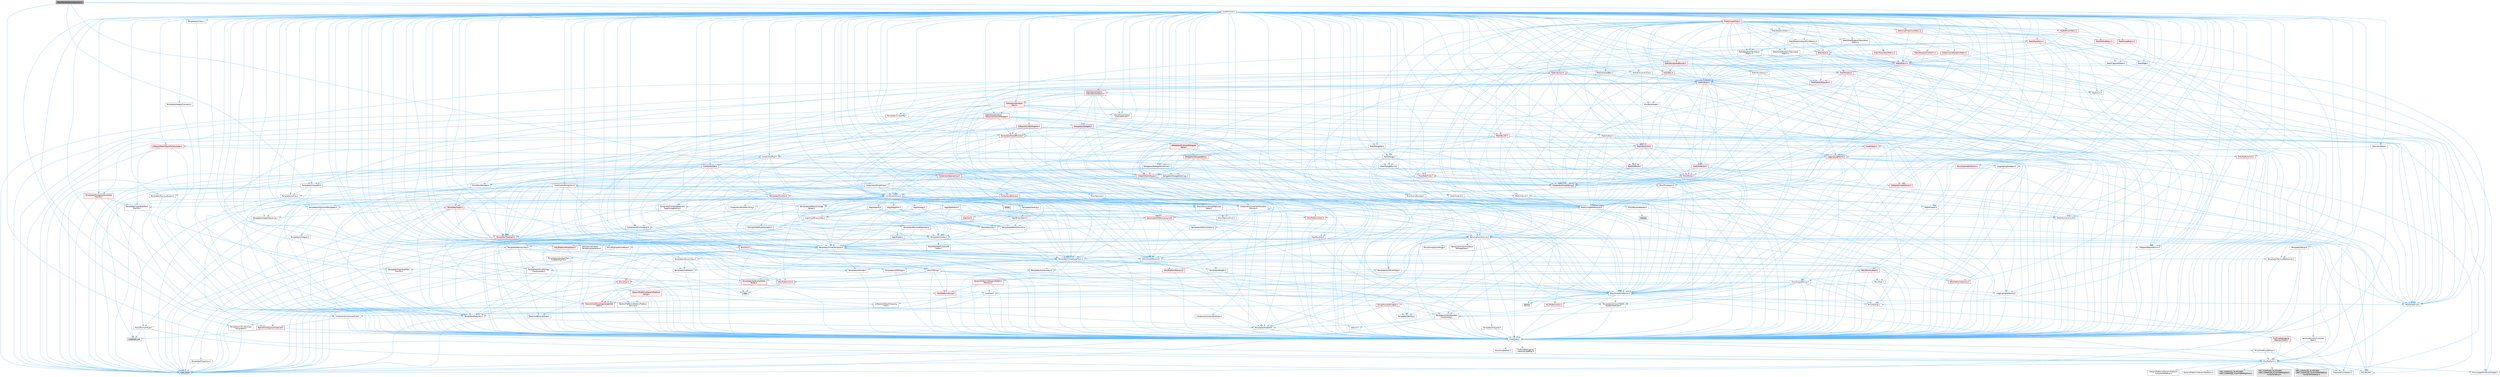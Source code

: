 digraph "MeshRenderDecomposition.h"
{
 // INTERACTIVE_SVG=YES
 // LATEX_PDF_SIZE
  bgcolor="transparent";
  edge [fontname=Helvetica,fontsize=10,labelfontname=Helvetica,labelfontsize=10];
  node [fontname=Helvetica,fontsize=10,shape=box,height=0.2,width=0.4];
  Node1 [id="Node000001",label="MeshRenderDecomposition.h",height=0.2,width=0.4,color="gray40", fillcolor="grey60", style="filled", fontcolor="black",tooltip=" "];
  Node1 -> Node2 [id="edge1_Node000001_Node000002",color="steelblue1",style="solid",tooltip=" "];
  Node2 [id="Node000002",label="Containers/Array.h",height=0.2,width=0.4,color="grey40", fillcolor="white", style="filled",URL="$df/dd0/Array_8h.html",tooltip=" "];
  Node2 -> Node3 [id="edge2_Node000002_Node000003",color="steelblue1",style="solid",tooltip=" "];
  Node3 [id="Node000003",label="CoreTypes.h",height=0.2,width=0.4,color="grey40", fillcolor="white", style="filled",URL="$dc/dec/CoreTypes_8h.html",tooltip=" "];
  Node3 -> Node4 [id="edge3_Node000003_Node000004",color="steelblue1",style="solid",tooltip=" "];
  Node4 [id="Node000004",label="HAL/Platform.h",height=0.2,width=0.4,color="grey40", fillcolor="white", style="filled",URL="$d9/dd0/Platform_8h.html",tooltip=" "];
  Node4 -> Node5 [id="edge4_Node000004_Node000005",color="steelblue1",style="solid",tooltip=" "];
  Node5 [id="Node000005",label="Misc/Build.h",height=0.2,width=0.4,color="grey40", fillcolor="white", style="filled",URL="$d3/dbb/Build_8h.html",tooltip=" "];
  Node4 -> Node6 [id="edge5_Node000004_Node000006",color="steelblue1",style="solid",tooltip=" "];
  Node6 [id="Node000006",label="Misc/LargeWorldCoordinates.h",height=0.2,width=0.4,color="grey40", fillcolor="white", style="filled",URL="$d2/dcb/LargeWorldCoordinates_8h.html",tooltip=" "];
  Node4 -> Node7 [id="edge6_Node000004_Node000007",color="steelblue1",style="solid",tooltip=" "];
  Node7 [id="Node000007",label="type_traits",height=0.2,width=0.4,color="grey60", fillcolor="#E0E0E0", style="filled",tooltip=" "];
  Node4 -> Node8 [id="edge7_Node000004_Node000008",color="steelblue1",style="solid",tooltip=" "];
  Node8 [id="Node000008",label="PreprocessorHelpers.h",height=0.2,width=0.4,color="grey40", fillcolor="white", style="filled",URL="$db/ddb/PreprocessorHelpers_8h.html",tooltip=" "];
  Node4 -> Node9 [id="edge8_Node000004_Node000009",color="steelblue1",style="solid",tooltip=" "];
  Node9 [id="Node000009",label="UBT_COMPILED_PLATFORM\l/UBT_COMPILED_PLATFORMPlatform\lCompilerPreSetup.h",height=0.2,width=0.4,color="grey60", fillcolor="#E0E0E0", style="filled",tooltip=" "];
  Node4 -> Node10 [id="edge9_Node000004_Node000010",color="steelblue1",style="solid",tooltip=" "];
  Node10 [id="Node000010",label="GenericPlatform/GenericPlatform\lCompilerPreSetup.h",height=0.2,width=0.4,color="grey40", fillcolor="white", style="filled",URL="$d9/dc8/GenericPlatformCompilerPreSetup_8h.html",tooltip=" "];
  Node4 -> Node11 [id="edge10_Node000004_Node000011",color="steelblue1",style="solid",tooltip=" "];
  Node11 [id="Node000011",label="GenericPlatform/GenericPlatform.h",height=0.2,width=0.4,color="grey40", fillcolor="white", style="filled",URL="$d6/d84/GenericPlatform_8h.html",tooltip=" "];
  Node4 -> Node12 [id="edge11_Node000004_Node000012",color="steelblue1",style="solid",tooltip=" "];
  Node12 [id="Node000012",label="UBT_COMPILED_PLATFORM\l/UBT_COMPILED_PLATFORMPlatform.h",height=0.2,width=0.4,color="grey60", fillcolor="#E0E0E0", style="filled",tooltip=" "];
  Node4 -> Node13 [id="edge12_Node000004_Node000013",color="steelblue1",style="solid",tooltip=" "];
  Node13 [id="Node000013",label="UBT_COMPILED_PLATFORM\l/UBT_COMPILED_PLATFORMPlatform\lCompilerSetup.h",height=0.2,width=0.4,color="grey60", fillcolor="#E0E0E0", style="filled",tooltip=" "];
  Node3 -> Node14 [id="edge13_Node000003_Node000014",color="steelblue1",style="solid",tooltip=" "];
  Node14 [id="Node000014",label="ProfilingDebugging\l/UMemoryDefines.h",height=0.2,width=0.4,color="grey40", fillcolor="white", style="filled",URL="$d2/da2/UMemoryDefines_8h.html",tooltip=" "];
  Node3 -> Node15 [id="edge14_Node000003_Node000015",color="steelblue1",style="solid",tooltip=" "];
  Node15 [id="Node000015",label="Misc/CoreMiscDefines.h",height=0.2,width=0.4,color="grey40", fillcolor="white", style="filled",URL="$da/d38/CoreMiscDefines_8h.html",tooltip=" "];
  Node15 -> Node4 [id="edge15_Node000015_Node000004",color="steelblue1",style="solid",tooltip=" "];
  Node15 -> Node8 [id="edge16_Node000015_Node000008",color="steelblue1",style="solid",tooltip=" "];
  Node3 -> Node16 [id="edge17_Node000003_Node000016",color="steelblue1",style="solid",tooltip=" "];
  Node16 [id="Node000016",label="Misc/CoreDefines.h",height=0.2,width=0.4,color="grey40", fillcolor="white", style="filled",URL="$d3/dd2/CoreDefines_8h.html",tooltip=" "];
  Node2 -> Node17 [id="edge18_Node000002_Node000017",color="steelblue1",style="solid",tooltip=" "];
  Node17 [id="Node000017",label="Misc/AssertionMacros.h",height=0.2,width=0.4,color="grey40", fillcolor="white", style="filled",URL="$d0/dfa/AssertionMacros_8h.html",tooltip=" "];
  Node17 -> Node3 [id="edge19_Node000017_Node000003",color="steelblue1",style="solid",tooltip=" "];
  Node17 -> Node4 [id="edge20_Node000017_Node000004",color="steelblue1",style="solid",tooltip=" "];
  Node17 -> Node18 [id="edge21_Node000017_Node000018",color="steelblue1",style="solid",tooltip=" "];
  Node18 [id="Node000018",label="HAL/PlatformMisc.h",height=0.2,width=0.4,color="red", fillcolor="#FFF0F0", style="filled",URL="$d0/df5/PlatformMisc_8h.html",tooltip=" "];
  Node18 -> Node3 [id="edge22_Node000018_Node000003",color="steelblue1",style="solid",tooltip=" "];
  Node17 -> Node8 [id="edge23_Node000017_Node000008",color="steelblue1",style="solid",tooltip=" "];
  Node17 -> Node54 [id="edge24_Node000017_Node000054",color="steelblue1",style="solid",tooltip=" "];
  Node54 [id="Node000054",label="Templates/EnableIf.h",height=0.2,width=0.4,color="grey40", fillcolor="white", style="filled",URL="$d7/d60/EnableIf_8h.html",tooltip=" "];
  Node54 -> Node3 [id="edge25_Node000054_Node000003",color="steelblue1",style="solid",tooltip=" "];
  Node17 -> Node55 [id="edge26_Node000017_Node000055",color="steelblue1",style="solid",tooltip=" "];
  Node55 [id="Node000055",label="Templates/IsArrayOrRefOf\lTypeByPredicate.h",height=0.2,width=0.4,color="grey40", fillcolor="white", style="filled",URL="$d6/da1/IsArrayOrRefOfTypeByPredicate_8h.html",tooltip=" "];
  Node55 -> Node3 [id="edge27_Node000055_Node000003",color="steelblue1",style="solid",tooltip=" "];
  Node17 -> Node56 [id="edge28_Node000017_Node000056",color="steelblue1",style="solid",tooltip=" "];
  Node56 [id="Node000056",label="Templates/IsValidVariadic\lFunctionArg.h",height=0.2,width=0.4,color="grey40", fillcolor="white", style="filled",URL="$d0/dc8/IsValidVariadicFunctionArg_8h.html",tooltip=" "];
  Node56 -> Node3 [id="edge29_Node000056_Node000003",color="steelblue1",style="solid",tooltip=" "];
  Node56 -> Node57 [id="edge30_Node000056_Node000057",color="steelblue1",style="solid",tooltip=" "];
  Node57 [id="Node000057",label="IsEnum.h",height=0.2,width=0.4,color="grey40", fillcolor="white", style="filled",URL="$d4/de5/IsEnum_8h.html",tooltip=" "];
  Node56 -> Node7 [id="edge31_Node000056_Node000007",color="steelblue1",style="solid",tooltip=" "];
  Node17 -> Node58 [id="edge32_Node000017_Node000058",color="steelblue1",style="solid",tooltip=" "];
  Node58 [id="Node000058",label="Traits/IsCharEncodingCompatible\lWith.h",height=0.2,width=0.4,color="red", fillcolor="#FFF0F0", style="filled",URL="$df/dd1/IsCharEncodingCompatibleWith_8h.html",tooltip=" "];
  Node58 -> Node7 [id="edge33_Node000058_Node000007",color="steelblue1",style="solid",tooltip=" "];
  Node17 -> Node60 [id="edge34_Node000017_Node000060",color="steelblue1",style="solid",tooltip=" "];
  Node60 [id="Node000060",label="Misc/VarArgs.h",height=0.2,width=0.4,color="grey40", fillcolor="white", style="filled",URL="$d5/d6f/VarArgs_8h.html",tooltip=" "];
  Node60 -> Node3 [id="edge35_Node000060_Node000003",color="steelblue1",style="solid",tooltip=" "];
  Node17 -> Node61 [id="edge36_Node000017_Node000061",color="steelblue1",style="solid",tooltip=" "];
  Node61 [id="Node000061",label="String/FormatStringSan.h",height=0.2,width=0.4,color="red", fillcolor="#FFF0F0", style="filled",URL="$d3/d8b/FormatStringSan_8h.html",tooltip=" "];
  Node61 -> Node7 [id="edge37_Node000061_Node000007",color="steelblue1",style="solid",tooltip=" "];
  Node61 -> Node3 [id="edge38_Node000061_Node000003",color="steelblue1",style="solid",tooltip=" "];
  Node61 -> Node62 [id="edge39_Node000061_Node000062",color="steelblue1",style="solid",tooltip=" "];
  Node62 [id="Node000062",label="Templates/Requires.h",height=0.2,width=0.4,color="grey40", fillcolor="white", style="filled",URL="$dc/d96/Requires_8h.html",tooltip=" "];
  Node62 -> Node54 [id="edge40_Node000062_Node000054",color="steelblue1",style="solid",tooltip=" "];
  Node62 -> Node7 [id="edge41_Node000062_Node000007",color="steelblue1",style="solid",tooltip=" "];
  Node61 -> Node63 [id="edge42_Node000061_Node000063",color="steelblue1",style="solid",tooltip=" "];
  Node63 [id="Node000063",label="Templates/Identity.h",height=0.2,width=0.4,color="grey40", fillcolor="white", style="filled",URL="$d0/dd5/Identity_8h.html",tooltip=" "];
  Node61 -> Node56 [id="edge43_Node000061_Node000056",color="steelblue1",style="solid",tooltip=" "];
  Node61 -> Node26 [id="edge44_Node000061_Node000026",color="steelblue1",style="solid",tooltip=" "];
  Node26 [id="Node000026",label="Containers/ContainersFwd.h",height=0.2,width=0.4,color="grey40", fillcolor="white", style="filled",URL="$d4/d0a/ContainersFwd_8h.html",tooltip=" "];
  Node26 -> Node4 [id="edge45_Node000026_Node000004",color="steelblue1",style="solid",tooltip=" "];
  Node26 -> Node3 [id="edge46_Node000026_Node000003",color="steelblue1",style="solid",tooltip=" "];
  Node26 -> Node23 [id="edge47_Node000026_Node000023",color="steelblue1",style="solid",tooltip=" "];
  Node23 [id="Node000023",label="Traits/IsContiguousContainer.h",height=0.2,width=0.4,color="red", fillcolor="#FFF0F0", style="filled",URL="$d5/d3c/IsContiguousContainer_8h.html",tooltip=" "];
  Node23 -> Node3 [id="edge48_Node000023_Node000003",color="steelblue1",style="solid",tooltip=" "];
  Node23 -> Node22 [id="edge49_Node000023_Node000022",color="steelblue1",style="solid",tooltip=" "];
  Node22 [id="Node000022",label="initializer_list",height=0.2,width=0.4,color="grey60", fillcolor="#E0E0E0", style="filled",tooltip=" "];
  Node17 -> Node67 [id="edge50_Node000017_Node000067",color="steelblue1",style="solid",tooltip=" "];
  Node67 [id="Node000067",label="atomic",height=0.2,width=0.4,color="grey60", fillcolor="#E0E0E0", style="filled",tooltip=" "];
  Node2 -> Node68 [id="edge51_Node000002_Node000068",color="steelblue1",style="solid",tooltip=" "];
  Node68 [id="Node000068",label="Misc/IntrusiveUnsetOptional\lState.h",height=0.2,width=0.4,color="grey40", fillcolor="white", style="filled",URL="$d2/d0a/IntrusiveUnsetOptionalState_8h.html",tooltip=" "];
  Node68 -> Node69 [id="edge52_Node000068_Node000069",color="steelblue1",style="solid",tooltip=" "];
  Node69 [id="Node000069",label="Misc/OptionalFwd.h",height=0.2,width=0.4,color="grey40", fillcolor="white", style="filled",URL="$dc/d50/OptionalFwd_8h.html",tooltip=" "];
  Node2 -> Node70 [id="edge53_Node000002_Node000070",color="steelblue1",style="solid",tooltip=" "];
  Node70 [id="Node000070",label="Misc/ReverseIterate.h",height=0.2,width=0.4,color="grey40", fillcolor="white", style="filled",URL="$db/de3/ReverseIterate_8h.html",tooltip=" "];
  Node70 -> Node4 [id="edge54_Node000070_Node000004",color="steelblue1",style="solid",tooltip=" "];
  Node70 -> Node71 [id="edge55_Node000070_Node000071",color="steelblue1",style="solid",tooltip=" "];
  Node71 [id="Node000071",label="iterator",height=0.2,width=0.4,color="grey60", fillcolor="#E0E0E0", style="filled",tooltip=" "];
  Node2 -> Node72 [id="edge56_Node000002_Node000072",color="steelblue1",style="solid",tooltip=" "];
  Node72 [id="Node000072",label="HAL/UnrealMemory.h",height=0.2,width=0.4,color="grey40", fillcolor="white", style="filled",URL="$d9/d96/UnrealMemory_8h.html",tooltip=" "];
  Node72 -> Node3 [id="edge57_Node000072_Node000003",color="steelblue1",style="solid",tooltip=" "];
  Node72 -> Node73 [id="edge58_Node000072_Node000073",color="steelblue1",style="solid",tooltip=" "];
  Node73 [id="Node000073",label="GenericPlatform/GenericPlatform\lMemory.h",height=0.2,width=0.4,color="red", fillcolor="#FFF0F0", style="filled",URL="$dd/d22/GenericPlatformMemory_8h.html",tooltip=" "];
  Node73 -> Node25 [id="edge59_Node000073_Node000025",color="steelblue1",style="solid",tooltip=" "];
  Node25 [id="Node000025",label="CoreFwd.h",height=0.2,width=0.4,color="grey40", fillcolor="white", style="filled",URL="$d1/d1e/CoreFwd_8h.html",tooltip=" "];
  Node25 -> Node3 [id="edge60_Node000025_Node000003",color="steelblue1",style="solid",tooltip=" "];
  Node25 -> Node26 [id="edge61_Node000025_Node000026",color="steelblue1",style="solid",tooltip=" "];
  Node25 -> Node27 [id="edge62_Node000025_Node000027",color="steelblue1",style="solid",tooltip=" "];
  Node27 [id="Node000027",label="Math/MathFwd.h",height=0.2,width=0.4,color="grey40", fillcolor="white", style="filled",URL="$d2/d10/MathFwd_8h.html",tooltip=" "];
  Node27 -> Node4 [id="edge63_Node000027_Node000004",color="steelblue1",style="solid",tooltip=" "];
  Node25 -> Node28 [id="edge64_Node000025_Node000028",color="steelblue1",style="solid",tooltip=" "];
  Node28 [id="Node000028",label="UObject/UObjectHierarchy\lFwd.h",height=0.2,width=0.4,color="grey40", fillcolor="white", style="filled",URL="$d3/d13/UObjectHierarchyFwd_8h.html",tooltip=" "];
  Node73 -> Node3 [id="edge65_Node000073_Node000003",color="steelblue1",style="solid",tooltip=" "];
  Node73 -> Node74 [id="edge66_Node000073_Node000074",color="steelblue1",style="solid",tooltip=" "];
  Node74 [id="Node000074",label="HAL/PlatformString.h",height=0.2,width=0.4,color="red", fillcolor="#FFF0F0", style="filled",URL="$db/db5/PlatformString_8h.html",tooltip=" "];
  Node74 -> Node3 [id="edge67_Node000074_Node000003",color="steelblue1",style="solid",tooltip=" "];
  Node72 -> Node76 [id="edge68_Node000072_Node000076",color="steelblue1",style="solid",tooltip=" "];
  Node76 [id="Node000076",label="HAL/MemoryBase.h",height=0.2,width=0.4,color="red", fillcolor="#FFF0F0", style="filled",URL="$d6/d9f/MemoryBase_8h.html",tooltip=" "];
  Node76 -> Node3 [id="edge69_Node000076_Node000003",color="steelblue1",style="solid",tooltip=" "];
  Node76 -> Node47 [id="edge70_Node000076_Node000047",color="steelblue1",style="solid",tooltip=" "];
  Node47 [id="Node000047",label="HAL/PlatformAtomics.h",height=0.2,width=0.4,color="red", fillcolor="#FFF0F0", style="filled",URL="$d3/d36/PlatformAtomics_8h.html",tooltip=" "];
  Node47 -> Node3 [id="edge71_Node000047_Node000003",color="steelblue1",style="solid",tooltip=" "];
  Node76 -> Node30 [id="edge72_Node000076_Node000030",color="steelblue1",style="solid",tooltip=" "];
  Node30 [id="Node000030",label="HAL/PlatformCrt.h",height=0.2,width=0.4,color="red", fillcolor="#FFF0F0", style="filled",URL="$d8/d75/PlatformCrt_8h.html",tooltip=" "];
  Node30 -> Node31 [id="edge73_Node000030_Node000031",color="steelblue1",style="solid",tooltip=" "];
  Node31 [id="Node000031",label="new",height=0.2,width=0.4,color="grey60", fillcolor="#E0E0E0", style="filled",tooltip=" "];
  Node76 -> Node77 [id="edge74_Node000076_Node000077",color="steelblue1",style="solid",tooltip=" "];
  Node77 [id="Node000077",label="Misc/Exec.h",height=0.2,width=0.4,color="grey40", fillcolor="white", style="filled",URL="$de/ddb/Exec_8h.html",tooltip=" "];
  Node77 -> Node3 [id="edge75_Node000077_Node000003",color="steelblue1",style="solid",tooltip=" "];
  Node77 -> Node17 [id="edge76_Node000077_Node000017",color="steelblue1",style="solid",tooltip=" "];
  Node76 -> Node78 [id="edge77_Node000076_Node000078",color="steelblue1",style="solid",tooltip=" "];
  Node78 [id="Node000078",label="Misc/OutputDevice.h",height=0.2,width=0.4,color="grey40", fillcolor="white", style="filled",URL="$d7/d32/OutputDevice_8h.html",tooltip=" "];
  Node78 -> Node25 [id="edge78_Node000078_Node000025",color="steelblue1",style="solid",tooltip=" "];
  Node78 -> Node3 [id="edge79_Node000078_Node000003",color="steelblue1",style="solid",tooltip=" "];
  Node78 -> Node79 [id="edge80_Node000078_Node000079",color="steelblue1",style="solid",tooltip=" "];
  Node79 [id="Node000079",label="Logging/LogVerbosity.h",height=0.2,width=0.4,color="grey40", fillcolor="white", style="filled",URL="$d2/d8f/LogVerbosity_8h.html",tooltip=" "];
  Node79 -> Node3 [id="edge81_Node000079_Node000003",color="steelblue1",style="solid",tooltip=" "];
  Node78 -> Node60 [id="edge82_Node000078_Node000060",color="steelblue1",style="solid",tooltip=" "];
  Node78 -> Node55 [id="edge83_Node000078_Node000055",color="steelblue1",style="solid",tooltip=" "];
  Node78 -> Node56 [id="edge84_Node000078_Node000056",color="steelblue1",style="solid",tooltip=" "];
  Node78 -> Node58 [id="edge85_Node000078_Node000058",color="steelblue1",style="solid",tooltip=" "];
  Node72 -> Node89 [id="edge86_Node000072_Node000089",color="steelblue1",style="solid",tooltip=" "];
  Node89 [id="Node000089",label="HAL/PlatformMemory.h",height=0.2,width=0.4,color="red", fillcolor="#FFF0F0", style="filled",URL="$de/d68/PlatformMemory_8h.html",tooltip=" "];
  Node89 -> Node3 [id="edge87_Node000089_Node000003",color="steelblue1",style="solid",tooltip=" "];
  Node89 -> Node73 [id="edge88_Node000089_Node000073",color="steelblue1",style="solid",tooltip=" "];
  Node72 -> Node91 [id="edge89_Node000072_Node000091",color="steelblue1",style="solid",tooltip=" "];
  Node91 [id="Node000091",label="ProfilingDebugging\l/MemoryTrace.h",height=0.2,width=0.4,color="red", fillcolor="#FFF0F0", style="filled",URL="$da/dd7/MemoryTrace_8h.html",tooltip=" "];
  Node91 -> Node4 [id="edge90_Node000091_Node000004",color="steelblue1",style="solid",tooltip=" "];
  Node72 -> Node92 [id="edge91_Node000072_Node000092",color="steelblue1",style="solid",tooltip=" "];
  Node92 [id="Node000092",label="Templates/IsPointer.h",height=0.2,width=0.4,color="grey40", fillcolor="white", style="filled",URL="$d7/d05/IsPointer_8h.html",tooltip=" "];
  Node92 -> Node3 [id="edge92_Node000092_Node000003",color="steelblue1",style="solid",tooltip=" "];
  Node2 -> Node93 [id="edge93_Node000002_Node000093",color="steelblue1",style="solid",tooltip=" "];
  Node93 [id="Node000093",label="Templates/UnrealTypeTraits.h",height=0.2,width=0.4,color="grey40", fillcolor="white", style="filled",URL="$d2/d2d/UnrealTypeTraits_8h.html",tooltip=" "];
  Node93 -> Node3 [id="edge94_Node000093_Node000003",color="steelblue1",style="solid",tooltip=" "];
  Node93 -> Node92 [id="edge95_Node000093_Node000092",color="steelblue1",style="solid",tooltip=" "];
  Node93 -> Node17 [id="edge96_Node000093_Node000017",color="steelblue1",style="solid",tooltip=" "];
  Node93 -> Node85 [id="edge97_Node000093_Node000085",color="steelblue1",style="solid",tooltip=" "];
  Node85 [id="Node000085",label="Templates/AndOrNot.h",height=0.2,width=0.4,color="grey40", fillcolor="white", style="filled",URL="$db/d0a/AndOrNot_8h.html",tooltip=" "];
  Node85 -> Node3 [id="edge98_Node000085_Node000003",color="steelblue1",style="solid",tooltip=" "];
  Node93 -> Node54 [id="edge99_Node000093_Node000054",color="steelblue1",style="solid",tooltip=" "];
  Node93 -> Node94 [id="edge100_Node000093_Node000094",color="steelblue1",style="solid",tooltip=" "];
  Node94 [id="Node000094",label="Templates/IsArithmetic.h",height=0.2,width=0.4,color="grey40", fillcolor="white", style="filled",URL="$d2/d5d/IsArithmetic_8h.html",tooltip=" "];
  Node94 -> Node3 [id="edge101_Node000094_Node000003",color="steelblue1",style="solid",tooltip=" "];
  Node93 -> Node57 [id="edge102_Node000093_Node000057",color="steelblue1",style="solid",tooltip=" "];
  Node93 -> Node95 [id="edge103_Node000093_Node000095",color="steelblue1",style="solid",tooltip=" "];
  Node95 [id="Node000095",label="Templates/Models.h",height=0.2,width=0.4,color="grey40", fillcolor="white", style="filled",URL="$d3/d0c/Models_8h.html",tooltip=" "];
  Node95 -> Node63 [id="edge104_Node000095_Node000063",color="steelblue1",style="solid",tooltip=" "];
  Node93 -> Node96 [id="edge105_Node000093_Node000096",color="steelblue1",style="solid",tooltip=" "];
  Node96 [id="Node000096",label="Templates/IsPODType.h",height=0.2,width=0.4,color="grey40", fillcolor="white", style="filled",URL="$d7/db1/IsPODType_8h.html",tooltip=" "];
  Node96 -> Node3 [id="edge106_Node000096_Node000003",color="steelblue1",style="solid",tooltip=" "];
  Node93 -> Node97 [id="edge107_Node000093_Node000097",color="steelblue1",style="solid",tooltip=" "];
  Node97 [id="Node000097",label="Templates/IsUECoreType.h",height=0.2,width=0.4,color="grey40", fillcolor="white", style="filled",URL="$d1/db8/IsUECoreType_8h.html",tooltip=" "];
  Node97 -> Node3 [id="edge108_Node000097_Node000003",color="steelblue1",style="solid",tooltip=" "];
  Node97 -> Node7 [id="edge109_Node000097_Node000007",color="steelblue1",style="solid",tooltip=" "];
  Node93 -> Node86 [id="edge110_Node000093_Node000086",color="steelblue1",style="solid",tooltip=" "];
  Node86 [id="Node000086",label="Templates/IsTriviallyCopy\lConstructible.h",height=0.2,width=0.4,color="grey40", fillcolor="white", style="filled",URL="$d3/d78/IsTriviallyCopyConstructible_8h.html",tooltip=" "];
  Node86 -> Node3 [id="edge111_Node000086_Node000003",color="steelblue1",style="solid",tooltip=" "];
  Node86 -> Node7 [id="edge112_Node000086_Node000007",color="steelblue1",style="solid",tooltip=" "];
  Node2 -> Node98 [id="edge113_Node000002_Node000098",color="steelblue1",style="solid",tooltip=" "];
  Node98 [id="Node000098",label="Templates/UnrealTemplate.h",height=0.2,width=0.4,color="grey40", fillcolor="white", style="filled",URL="$d4/d24/UnrealTemplate_8h.html",tooltip=" "];
  Node98 -> Node3 [id="edge114_Node000098_Node000003",color="steelblue1",style="solid",tooltip=" "];
  Node98 -> Node92 [id="edge115_Node000098_Node000092",color="steelblue1",style="solid",tooltip=" "];
  Node98 -> Node72 [id="edge116_Node000098_Node000072",color="steelblue1",style="solid",tooltip=" "];
  Node98 -> Node99 [id="edge117_Node000098_Node000099",color="steelblue1",style="solid",tooltip=" "];
  Node99 [id="Node000099",label="Templates/CopyQualifiers\lAndRefsFromTo.h",height=0.2,width=0.4,color="grey40", fillcolor="white", style="filled",URL="$d3/db3/CopyQualifiersAndRefsFromTo_8h.html",tooltip=" "];
  Node99 -> Node100 [id="edge118_Node000099_Node000100",color="steelblue1",style="solid",tooltip=" "];
  Node100 [id="Node000100",label="Templates/CopyQualifiers\lFromTo.h",height=0.2,width=0.4,color="grey40", fillcolor="white", style="filled",URL="$d5/db4/CopyQualifiersFromTo_8h.html",tooltip=" "];
  Node98 -> Node93 [id="edge119_Node000098_Node000093",color="steelblue1",style="solid",tooltip=" "];
  Node98 -> Node101 [id="edge120_Node000098_Node000101",color="steelblue1",style="solid",tooltip=" "];
  Node101 [id="Node000101",label="Templates/RemoveReference.h",height=0.2,width=0.4,color="grey40", fillcolor="white", style="filled",URL="$da/dbe/RemoveReference_8h.html",tooltip=" "];
  Node101 -> Node3 [id="edge121_Node000101_Node000003",color="steelblue1",style="solid",tooltip=" "];
  Node98 -> Node62 [id="edge122_Node000098_Node000062",color="steelblue1",style="solid",tooltip=" "];
  Node98 -> Node102 [id="edge123_Node000098_Node000102",color="steelblue1",style="solid",tooltip=" "];
  Node102 [id="Node000102",label="Templates/TypeCompatible\lBytes.h",height=0.2,width=0.4,color="red", fillcolor="#FFF0F0", style="filled",URL="$df/d0a/TypeCompatibleBytes_8h.html",tooltip=" "];
  Node102 -> Node3 [id="edge124_Node000102_Node000003",color="steelblue1",style="solid",tooltip=" "];
  Node102 -> Node31 [id="edge125_Node000102_Node000031",color="steelblue1",style="solid",tooltip=" "];
  Node102 -> Node7 [id="edge126_Node000102_Node000007",color="steelblue1",style="solid",tooltip=" "];
  Node98 -> Node63 [id="edge127_Node000098_Node000063",color="steelblue1",style="solid",tooltip=" "];
  Node98 -> Node23 [id="edge128_Node000098_Node000023",color="steelblue1",style="solid",tooltip=" "];
  Node98 -> Node103 [id="edge129_Node000098_Node000103",color="steelblue1",style="solid",tooltip=" "];
  Node103 [id="Node000103",label="Traits/UseBitwiseSwap.h",height=0.2,width=0.4,color="grey40", fillcolor="white", style="filled",URL="$db/df3/UseBitwiseSwap_8h.html",tooltip=" "];
  Node103 -> Node3 [id="edge130_Node000103_Node000003",color="steelblue1",style="solid",tooltip=" "];
  Node103 -> Node7 [id="edge131_Node000103_Node000007",color="steelblue1",style="solid",tooltip=" "];
  Node98 -> Node7 [id="edge132_Node000098_Node000007",color="steelblue1",style="solid",tooltip=" "];
  Node2 -> Node104 [id="edge133_Node000002_Node000104",color="steelblue1",style="solid",tooltip=" "];
  Node104 [id="Node000104",label="Containers/AllowShrinking.h",height=0.2,width=0.4,color="grey40", fillcolor="white", style="filled",URL="$d7/d1a/AllowShrinking_8h.html",tooltip=" "];
  Node104 -> Node3 [id="edge134_Node000104_Node000003",color="steelblue1",style="solid",tooltip=" "];
  Node2 -> Node105 [id="edge135_Node000002_Node000105",color="steelblue1",style="solid",tooltip=" "];
  Node105 [id="Node000105",label="Containers/ContainerAllocation\lPolicies.h",height=0.2,width=0.4,color="grey40", fillcolor="white", style="filled",URL="$d7/dff/ContainerAllocationPolicies_8h.html",tooltip=" "];
  Node105 -> Node3 [id="edge136_Node000105_Node000003",color="steelblue1",style="solid",tooltip=" "];
  Node105 -> Node106 [id="edge137_Node000105_Node000106",color="steelblue1",style="solid",tooltip=" "];
  Node106 [id="Node000106",label="Containers/ContainerHelpers.h",height=0.2,width=0.4,color="grey40", fillcolor="white", style="filled",URL="$d7/d33/ContainerHelpers_8h.html",tooltip=" "];
  Node106 -> Node3 [id="edge138_Node000106_Node000003",color="steelblue1",style="solid",tooltip=" "];
  Node105 -> Node105 [id="edge139_Node000105_Node000105",color="steelblue1",style="solid",tooltip=" "];
  Node105 -> Node107 [id="edge140_Node000105_Node000107",color="steelblue1",style="solid",tooltip=" "];
  Node107 [id="Node000107",label="HAL/PlatformMath.h",height=0.2,width=0.4,color="red", fillcolor="#FFF0F0", style="filled",URL="$dc/d53/PlatformMath_8h.html",tooltip=" "];
  Node107 -> Node3 [id="edge141_Node000107_Node000003",color="steelblue1",style="solid",tooltip=" "];
  Node105 -> Node72 [id="edge142_Node000105_Node000072",color="steelblue1",style="solid",tooltip=" "];
  Node105 -> Node40 [id="edge143_Node000105_Node000040",color="steelblue1",style="solid",tooltip=" "];
  Node40 [id="Node000040",label="Math/NumericLimits.h",height=0.2,width=0.4,color="grey40", fillcolor="white", style="filled",URL="$df/d1b/NumericLimits_8h.html",tooltip=" "];
  Node40 -> Node3 [id="edge144_Node000040_Node000003",color="steelblue1",style="solid",tooltip=" "];
  Node105 -> Node17 [id="edge145_Node000105_Node000017",color="steelblue1",style="solid",tooltip=" "];
  Node105 -> Node115 [id="edge146_Node000105_Node000115",color="steelblue1",style="solid",tooltip=" "];
  Node115 [id="Node000115",label="Templates/IsPolymorphic.h",height=0.2,width=0.4,color="grey40", fillcolor="white", style="filled",URL="$dc/d20/IsPolymorphic_8h.html",tooltip=" "];
  Node105 -> Node116 [id="edge147_Node000105_Node000116",color="steelblue1",style="solid",tooltip=" "];
  Node116 [id="Node000116",label="Templates/MemoryOps.h",height=0.2,width=0.4,color="grey40", fillcolor="white", style="filled",URL="$db/dea/MemoryOps_8h.html",tooltip=" "];
  Node116 -> Node3 [id="edge148_Node000116_Node000003",color="steelblue1",style="solid",tooltip=" "];
  Node116 -> Node72 [id="edge149_Node000116_Node000072",color="steelblue1",style="solid",tooltip=" "];
  Node116 -> Node87 [id="edge150_Node000116_Node000087",color="steelblue1",style="solid",tooltip=" "];
  Node87 [id="Node000087",label="Templates/IsTriviallyCopy\lAssignable.h",height=0.2,width=0.4,color="grey40", fillcolor="white", style="filled",URL="$d2/df2/IsTriviallyCopyAssignable_8h.html",tooltip=" "];
  Node87 -> Node3 [id="edge151_Node000087_Node000003",color="steelblue1",style="solid",tooltip=" "];
  Node87 -> Node7 [id="edge152_Node000087_Node000007",color="steelblue1",style="solid",tooltip=" "];
  Node116 -> Node86 [id="edge153_Node000116_Node000086",color="steelblue1",style="solid",tooltip=" "];
  Node116 -> Node62 [id="edge154_Node000116_Node000062",color="steelblue1",style="solid",tooltip=" "];
  Node116 -> Node93 [id="edge155_Node000116_Node000093",color="steelblue1",style="solid",tooltip=" "];
  Node116 -> Node103 [id="edge156_Node000116_Node000103",color="steelblue1",style="solid",tooltip=" "];
  Node116 -> Node31 [id="edge157_Node000116_Node000031",color="steelblue1",style="solid",tooltip=" "];
  Node116 -> Node7 [id="edge158_Node000116_Node000007",color="steelblue1",style="solid",tooltip=" "];
  Node105 -> Node102 [id="edge159_Node000105_Node000102",color="steelblue1",style="solid",tooltip=" "];
  Node105 -> Node7 [id="edge160_Node000105_Node000007",color="steelblue1",style="solid",tooltip=" "];
  Node2 -> Node117 [id="edge161_Node000002_Node000117",color="steelblue1",style="solid",tooltip=" "];
  Node117 [id="Node000117",label="Containers/ContainerElement\lTypeCompatibility.h",height=0.2,width=0.4,color="grey40", fillcolor="white", style="filled",URL="$df/ddf/ContainerElementTypeCompatibility_8h.html",tooltip=" "];
  Node117 -> Node3 [id="edge162_Node000117_Node000003",color="steelblue1",style="solid",tooltip=" "];
  Node117 -> Node93 [id="edge163_Node000117_Node000093",color="steelblue1",style="solid",tooltip=" "];
  Node2 -> Node118 [id="edge164_Node000002_Node000118",color="steelblue1",style="solid",tooltip=" "];
  Node118 [id="Node000118",label="Serialization/Archive.h",height=0.2,width=0.4,color="grey40", fillcolor="white", style="filled",URL="$d7/d3b/Archive_8h.html",tooltip=" "];
  Node118 -> Node25 [id="edge165_Node000118_Node000025",color="steelblue1",style="solid",tooltip=" "];
  Node118 -> Node3 [id="edge166_Node000118_Node000003",color="steelblue1",style="solid",tooltip=" "];
  Node118 -> Node119 [id="edge167_Node000118_Node000119",color="steelblue1",style="solid",tooltip=" "];
  Node119 [id="Node000119",label="HAL/PlatformProperties.h",height=0.2,width=0.4,color="red", fillcolor="#FFF0F0", style="filled",URL="$d9/db0/PlatformProperties_8h.html",tooltip=" "];
  Node119 -> Node3 [id="edge168_Node000119_Node000003",color="steelblue1",style="solid",tooltip=" "];
  Node118 -> Node122 [id="edge169_Node000118_Node000122",color="steelblue1",style="solid",tooltip=" "];
  Node122 [id="Node000122",label="Internationalization\l/TextNamespaceFwd.h",height=0.2,width=0.4,color="grey40", fillcolor="white", style="filled",URL="$d8/d97/TextNamespaceFwd_8h.html",tooltip=" "];
  Node122 -> Node3 [id="edge170_Node000122_Node000003",color="steelblue1",style="solid",tooltip=" "];
  Node118 -> Node27 [id="edge171_Node000118_Node000027",color="steelblue1",style="solid",tooltip=" "];
  Node118 -> Node17 [id="edge172_Node000118_Node000017",color="steelblue1",style="solid",tooltip=" "];
  Node118 -> Node5 [id="edge173_Node000118_Node000005",color="steelblue1",style="solid",tooltip=" "];
  Node118 -> Node41 [id="edge174_Node000118_Node000041",color="steelblue1",style="solid",tooltip=" "];
  Node41 [id="Node000041",label="Misc/CompressionFlags.h",height=0.2,width=0.4,color="grey40", fillcolor="white", style="filled",URL="$d9/d76/CompressionFlags_8h.html",tooltip=" "];
  Node118 -> Node123 [id="edge175_Node000118_Node000123",color="steelblue1",style="solid",tooltip=" "];
  Node123 [id="Node000123",label="Misc/EngineVersionBase.h",height=0.2,width=0.4,color="grey40", fillcolor="white", style="filled",URL="$d5/d2b/EngineVersionBase_8h.html",tooltip=" "];
  Node123 -> Node3 [id="edge176_Node000123_Node000003",color="steelblue1",style="solid",tooltip=" "];
  Node118 -> Node60 [id="edge177_Node000118_Node000060",color="steelblue1",style="solid",tooltip=" "];
  Node118 -> Node124 [id="edge178_Node000118_Node000124",color="steelblue1",style="solid",tooltip=" "];
  Node124 [id="Node000124",label="Serialization/ArchiveCook\lData.h",height=0.2,width=0.4,color="grey40", fillcolor="white", style="filled",URL="$dc/db6/ArchiveCookData_8h.html",tooltip=" "];
  Node124 -> Node4 [id="edge179_Node000124_Node000004",color="steelblue1",style="solid",tooltip=" "];
  Node118 -> Node125 [id="edge180_Node000118_Node000125",color="steelblue1",style="solid",tooltip=" "];
  Node125 [id="Node000125",label="Serialization/ArchiveSave\lPackageData.h",height=0.2,width=0.4,color="grey40", fillcolor="white", style="filled",URL="$d1/d37/ArchiveSavePackageData_8h.html",tooltip=" "];
  Node118 -> Node54 [id="edge181_Node000118_Node000054",color="steelblue1",style="solid",tooltip=" "];
  Node118 -> Node55 [id="edge182_Node000118_Node000055",color="steelblue1",style="solid",tooltip=" "];
  Node118 -> Node126 [id="edge183_Node000118_Node000126",color="steelblue1",style="solid",tooltip=" "];
  Node126 [id="Node000126",label="Templates/IsEnumClass.h",height=0.2,width=0.4,color="grey40", fillcolor="white", style="filled",URL="$d7/d15/IsEnumClass_8h.html",tooltip=" "];
  Node126 -> Node3 [id="edge184_Node000126_Node000003",color="steelblue1",style="solid",tooltip=" "];
  Node126 -> Node85 [id="edge185_Node000126_Node000085",color="steelblue1",style="solid",tooltip=" "];
  Node118 -> Node112 [id="edge186_Node000118_Node000112",color="steelblue1",style="solid",tooltip=" "];
  Node112 [id="Node000112",label="Templates/IsSigned.h",height=0.2,width=0.4,color="grey40", fillcolor="white", style="filled",URL="$d8/dd8/IsSigned_8h.html",tooltip=" "];
  Node112 -> Node3 [id="edge187_Node000112_Node000003",color="steelblue1",style="solid",tooltip=" "];
  Node118 -> Node56 [id="edge188_Node000118_Node000056",color="steelblue1",style="solid",tooltip=" "];
  Node118 -> Node98 [id="edge189_Node000118_Node000098",color="steelblue1",style="solid",tooltip=" "];
  Node118 -> Node58 [id="edge190_Node000118_Node000058",color="steelblue1",style="solid",tooltip=" "];
  Node118 -> Node127 [id="edge191_Node000118_Node000127",color="steelblue1",style="solid",tooltip=" "];
  Node127 [id="Node000127",label="UObject/ObjectVersion.h",height=0.2,width=0.4,color="grey40", fillcolor="white", style="filled",URL="$da/d63/ObjectVersion_8h.html",tooltip=" "];
  Node127 -> Node3 [id="edge192_Node000127_Node000003",color="steelblue1",style="solid",tooltip=" "];
  Node2 -> Node128 [id="edge193_Node000002_Node000128",color="steelblue1",style="solid",tooltip=" "];
  Node128 [id="Node000128",label="Serialization/MemoryImage\lWriter.h",height=0.2,width=0.4,color="grey40", fillcolor="white", style="filled",URL="$d0/d08/MemoryImageWriter_8h.html",tooltip=" "];
  Node128 -> Node3 [id="edge194_Node000128_Node000003",color="steelblue1",style="solid",tooltip=" "];
  Node128 -> Node129 [id="edge195_Node000128_Node000129",color="steelblue1",style="solid",tooltip=" "];
  Node129 [id="Node000129",label="Serialization/MemoryLayout.h",height=0.2,width=0.4,color="red", fillcolor="#FFF0F0", style="filled",URL="$d7/d66/MemoryLayout_8h.html",tooltip=" "];
  Node129 -> Node132 [id="edge196_Node000129_Node000132",color="steelblue1",style="solid",tooltip=" "];
  Node132 [id="Node000132",label="Containers/EnumAsByte.h",height=0.2,width=0.4,color="grey40", fillcolor="white", style="filled",URL="$d6/d9a/EnumAsByte_8h.html",tooltip=" "];
  Node132 -> Node3 [id="edge197_Node000132_Node000003",color="steelblue1",style="solid",tooltip=" "];
  Node132 -> Node96 [id="edge198_Node000132_Node000096",color="steelblue1",style="solid",tooltip=" "];
  Node132 -> Node133 [id="edge199_Node000132_Node000133",color="steelblue1",style="solid",tooltip=" "];
  Node133 [id="Node000133",label="Templates/TypeHash.h",height=0.2,width=0.4,color="red", fillcolor="#FFF0F0", style="filled",URL="$d1/d62/TypeHash_8h.html",tooltip=" "];
  Node133 -> Node3 [id="edge200_Node000133_Node000003",color="steelblue1",style="solid",tooltip=" "];
  Node133 -> Node62 [id="edge201_Node000133_Node000062",color="steelblue1",style="solid",tooltip=" "];
  Node133 -> Node134 [id="edge202_Node000133_Node000134",color="steelblue1",style="solid",tooltip=" "];
  Node134 [id="Node000134",label="Misc/Crc.h",height=0.2,width=0.4,color="red", fillcolor="#FFF0F0", style="filled",URL="$d4/dd2/Crc_8h.html",tooltip=" "];
  Node134 -> Node3 [id="edge203_Node000134_Node000003",color="steelblue1",style="solid",tooltip=" "];
  Node134 -> Node74 [id="edge204_Node000134_Node000074",color="steelblue1",style="solid",tooltip=" "];
  Node134 -> Node17 [id="edge205_Node000134_Node000017",color="steelblue1",style="solid",tooltip=" "];
  Node134 -> Node135 [id="edge206_Node000134_Node000135",color="steelblue1",style="solid",tooltip=" "];
  Node135 [id="Node000135",label="Misc/CString.h",height=0.2,width=0.4,color="grey40", fillcolor="white", style="filled",URL="$d2/d49/CString_8h.html",tooltip=" "];
  Node135 -> Node3 [id="edge207_Node000135_Node000003",color="steelblue1",style="solid",tooltip=" "];
  Node135 -> Node30 [id="edge208_Node000135_Node000030",color="steelblue1",style="solid",tooltip=" "];
  Node135 -> Node74 [id="edge209_Node000135_Node000074",color="steelblue1",style="solid",tooltip=" "];
  Node135 -> Node17 [id="edge210_Node000135_Node000017",color="steelblue1",style="solid",tooltip=" "];
  Node135 -> Node136 [id="edge211_Node000135_Node000136",color="steelblue1",style="solid",tooltip=" "];
  Node136 [id="Node000136",label="Misc/Char.h",height=0.2,width=0.4,color="red", fillcolor="#FFF0F0", style="filled",URL="$d0/d58/Char_8h.html",tooltip=" "];
  Node136 -> Node3 [id="edge212_Node000136_Node000003",color="steelblue1",style="solid",tooltip=" "];
  Node136 -> Node7 [id="edge213_Node000136_Node000007",color="steelblue1",style="solid",tooltip=" "];
  Node135 -> Node60 [id="edge214_Node000135_Node000060",color="steelblue1",style="solid",tooltip=" "];
  Node135 -> Node55 [id="edge215_Node000135_Node000055",color="steelblue1",style="solid",tooltip=" "];
  Node135 -> Node56 [id="edge216_Node000135_Node000056",color="steelblue1",style="solid",tooltip=" "];
  Node135 -> Node58 [id="edge217_Node000135_Node000058",color="steelblue1",style="solid",tooltip=" "];
  Node134 -> Node136 [id="edge218_Node000134_Node000136",color="steelblue1",style="solid",tooltip=" "];
  Node134 -> Node93 [id="edge219_Node000134_Node000093",color="steelblue1",style="solid",tooltip=" "];
  Node133 -> Node7 [id="edge220_Node000133_Node000007",color="steelblue1",style="solid",tooltip=" "];
  Node129 -> Node72 [id="edge221_Node000129_Node000072",color="steelblue1",style="solid",tooltip=" "];
  Node129 -> Node54 [id="edge222_Node000129_Node000054",color="steelblue1",style="solid",tooltip=" "];
  Node129 -> Node115 [id="edge223_Node000129_Node000115",color="steelblue1",style="solid",tooltip=" "];
  Node129 -> Node95 [id="edge224_Node000129_Node000095",color="steelblue1",style="solid",tooltip=" "];
  Node129 -> Node98 [id="edge225_Node000129_Node000098",color="steelblue1",style="solid",tooltip=" "];
  Node2 -> Node142 [id="edge226_Node000002_Node000142",color="steelblue1",style="solid",tooltip=" "];
  Node142 [id="Node000142",label="Algo/Heapify.h",height=0.2,width=0.4,color="grey40", fillcolor="white", style="filled",URL="$d0/d2a/Heapify_8h.html",tooltip=" "];
  Node142 -> Node143 [id="edge227_Node000142_Node000143",color="steelblue1",style="solid",tooltip=" "];
  Node143 [id="Node000143",label="Algo/Impl/BinaryHeap.h",height=0.2,width=0.4,color="grey40", fillcolor="white", style="filled",URL="$d7/da3/Algo_2Impl_2BinaryHeap_8h.html",tooltip=" "];
  Node143 -> Node144 [id="edge228_Node000143_Node000144",color="steelblue1",style="solid",tooltip=" "];
  Node144 [id="Node000144",label="Templates/Invoke.h",height=0.2,width=0.4,color="grey40", fillcolor="white", style="filled",URL="$d7/deb/Invoke_8h.html",tooltip=" "];
  Node144 -> Node3 [id="edge229_Node000144_Node000003",color="steelblue1",style="solid",tooltip=" "];
  Node144 -> Node145 [id="edge230_Node000144_Node000145",color="steelblue1",style="solid",tooltip=" "];
  Node145 [id="Node000145",label="Traits/MemberFunctionPtr\lOuter.h",height=0.2,width=0.4,color="grey40", fillcolor="white", style="filled",URL="$db/da7/MemberFunctionPtrOuter_8h.html",tooltip=" "];
  Node144 -> Node98 [id="edge231_Node000144_Node000098",color="steelblue1",style="solid",tooltip=" "];
  Node144 -> Node7 [id="edge232_Node000144_Node000007",color="steelblue1",style="solid",tooltip=" "];
  Node143 -> Node146 [id="edge233_Node000143_Node000146",color="steelblue1",style="solid",tooltip=" "];
  Node146 [id="Node000146",label="Templates/Projection.h",height=0.2,width=0.4,color="grey40", fillcolor="white", style="filled",URL="$d7/df0/Projection_8h.html",tooltip=" "];
  Node146 -> Node7 [id="edge234_Node000146_Node000007",color="steelblue1",style="solid",tooltip=" "];
  Node143 -> Node147 [id="edge235_Node000143_Node000147",color="steelblue1",style="solid",tooltip=" "];
  Node147 [id="Node000147",label="Templates/ReversePredicate.h",height=0.2,width=0.4,color="grey40", fillcolor="white", style="filled",URL="$d8/d28/ReversePredicate_8h.html",tooltip=" "];
  Node147 -> Node144 [id="edge236_Node000147_Node000144",color="steelblue1",style="solid",tooltip=" "];
  Node147 -> Node98 [id="edge237_Node000147_Node000098",color="steelblue1",style="solid",tooltip=" "];
  Node143 -> Node7 [id="edge238_Node000143_Node000007",color="steelblue1",style="solid",tooltip=" "];
  Node142 -> Node148 [id="edge239_Node000142_Node000148",color="steelblue1",style="solid",tooltip=" "];
  Node148 [id="Node000148",label="Templates/IdentityFunctor.h",height=0.2,width=0.4,color="grey40", fillcolor="white", style="filled",URL="$d7/d2e/IdentityFunctor_8h.html",tooltip=" "];
  Node148 -> Node4 [id="edge240_Node000148_Node000004",color="steelblue1",style="solid",tooltip=" "];
  Node142 -> Node144 [id="edge241_Node000142_Node000144",color="steelblue1",style="solid",tooltip=" "];
  Node142 -> Node149 [id="edge242_Node000142_Node000149",color="steelblue1",style="solid",tooltip=" "];
  Node149 [id="Node000149",label="Templates/Less.h",height=0.2,width=0.4,color="grey40", fillcolor="white", style="filled",URL="$de/dc8/Less_8h.html",tooltip=" "];
  Node149 -> Node3 [id="edge243_Node000149_Node000003",color="steelblue1",style="solid",tooltip=" "];
  Node149 -> Node98 [id="edge244_Node000149_Node000098",color="steelblue1",style="solid",tooltip=" "];
  Node142 -> Node98 [id="edge245_Node000142_Node000098",color="steelblue1",style="solid",tooltip=" "];
  Node2 -> Node150 [id="edge246_Node000002_Node000150",color="steelblue1",style="solid",tooltip=" "];
  Node150 [id="Node000150",label="Algo/HeapSort.h",height=0.2,width=0.4,color="grey40", fillcolor="white", style="filled",URL="$d3/d92/HeapSort_8h.html",tooltip=" "];
  Node150 -> Node143 [id="edge247_Node000150_Node000143",color="steelblue1",style="solid",tooltip=" "];
  Node150 -> Node148 [id="edge248_Node000150_Node000148",color="steelblue1",style="solid",tooltip=" "];
  Node150 -> Node149 [id="edge249_Node000150_Node000149",color="steelblue1",style="solid",tooltip=" "];
  Node150 -> Node98 [id="edge250_Node000150_Node000098",color="steelblue1",style="solid",tooltip=" "];
  Node2 -> Node151 [id="edge251_Node000002_Node000151",color="steelblue1",style="solid",tooltip=" "];
  Node151 [id="Node000151",label="Algo/IsHeap.h",height=0.2,width=0.4,color="grey40", fillcolor="white", style="filled",URL="$de/d32/IsHeap_8h.html",tooltip=" "];
  Node151 -> Node143 [id="edge252_Node000151_Node000143",color="steelblue1",style="solid",tooltip=" "];
  Node151 -> Node148 [id="edge253_Node000151_Node000148",color="steelblue1",style="solid",tooltip=" "];
  Node151 -> Node144 [id="edge254_Node000151_Node000144",color="steelblue1",style="solid",tooltip=" "];
  Node151 -> Node149 [id="edge255_Node000151_Node000149",color="steelblue1",style="solid",tooltip=" "];
  Node151 -> Node98 [id="edge256_Node000151_Node000098",color="steelblue1",style="solid",tooltip=" "];
  Node2 -> Node143 [id="edge257_Node000002_Node000143",color="steelblue1",style="solid",tooltip=" "];
  Node2 -> Node152 [id="edge258_Node000002_Node000152",color="steelblue1",style="solid",tooltip=" "];
  Node152 [id="Node000152",label="Algo/StableSort.h",height=0.2,width=0.4,color="grey40", fillcolor="white", style="filled",URL="$d7/d3c/StableSort_8h.html",tooltip=" "];
  Node152 -> Node153 [id="edge259_Node000152_Node000153",color="steelblue1",style="solid",tooltip=" "];
  Node153 [id="Node000153",label="Algo/BinarySearch.h",height=0.2,width=0.4,color="grey40", fillcolor="white", style="filled",URL="$db/db4/BinarySearch_8h.html",tooltip=" "];
  Node153 -> Node148 [id="edge260_Node000153_Node000148",color="steelblue1",style="solid",tooltip=" "];
  Node153 -> Node144 [id="edge261_Node000153_Node000144",color="steelblue1",style="solid",tooltip=" "];
  Node153 -> Node149 [id="edge262_Node000153_Node000149",color="steelblue1",style="solid",tooltip=" "];
  Node152 -> Node154 [id="edge263_Node000152_Node000154",color="steelblue1",style="solid",tooltip=" "];
  Node154 [id="Node000154",label="Algo/Rotate.h",height=0.2,width=0.4,color="grey40", fillcolor="white", style="filled",URL="$dd/da7/Rotate_8h.html",tooltip=" "];
  Node154 -> Node98 [id="edge264_Node000154_Node000098",color="steelblue1",style="solid",tooltip=" "];
  Node152 -> Node148 [id="edge265_Node000152_Node000148",color="steelblue1",style="solid",tooltip=" "];
  Node152 -> Node144 [id="edge266_Node000152_Node000144",color="steelblue1",style="solid",tooltip=" "];
  Node152 -> Node149 [id="edge267_Node000152_Node000149",color="steelblue1",style="solid",tooltip=" "];
  Node152 -> Node98 [id="edge268_Node000152_Node000098",color="steelblue1",style="solid",tooltip=" "];
  Node2 -> Node155 [id="edge269_Node000002_Node000155",color="steelblue1",style="solid",tooltip=" "];
  Node155 [id="Node000155",label="Concepts/GetTypeHashable.h",height=0.2,width=0.4,color="grey40", fillcolor="white", style="filled",URL="$d3/da2/GetTypeHashable_8h.html",tooltip=" "];
  Node155 -> Node3 [id="edge270_Node000155_Node000003",color="steelblue1",style="solid",tooltip=" "];
  Node155 -> Node133 [id="edge271_Node000155_Node000133",color="steelblue1",style="solid",tooltip=" "];
  Node2 -> Node148 [id="edge272_Node000002_Node000148",color="steelblue1",style="solid",tooltip=" "];
  Node2 -> Node144 [id="edge273_Node000002_Node000144",color="steelblue1",style="solid",tooltip=" "];
  Node2 -> Node149 [id="edge274_Node000002_Node000149",color="steelblue1",style="solid",tooltip=" "];
  Node2 -> Node156 [id="edge275_Node000002_Node000156",color="steelblue1",style="solid",tooltip=" "];
  Node156 [id="Node000156",label="Templates/LosesQualifiers\lFromTo.h",height=0.2,width=0.4,color="grey40", fillcolor="white", style="filled",URL="$d2/db3/LosesQualifiersFromTo_8h.html",tooltip=" "];
  Node156 -> Node100 [id="edge276_Node000156_Node000100",color="steelblue1",style="solid",tooltip=" "];
  Node156 -> Node7 [id="edge277_Node000156_Node000007",color="steelblue1",style="solid",tooltip=" "];
  Node2 -> Node62 [id="edge278_Node000002_Node000062",color="steelblue1",style="solid",tooltip=" "];
  Node2 -> Node157 [id="edge279_Node000002_Node000157",color="steelblue1",style="solid",tooltip=" "];
  Node157 [id="Node000157",label="Templates/Sorting.h",height=0.2,width=0.4,color="grey40", fillcolor="white", style="filled",URL="$d3/d9e/Sorting_8h.html",tooltip=" "];
  Node157 -> Node3 [id="edge280_Node000157_Node000003",color="steelblue1",style="solid",tooltip=" "];
  Node157 -> Node153 [id="edge281_Node000157_Node000153",color="steelblue1",style="solid",tooltip=" "];
  Node157 -> Node158 [id="edge282_Node000157_Node000158",color="steelblue1",style="solid",tooltip=" "];
  Node158 [id="Node000158",label="Algo/Sort.h",height=0.2,width=0.4,color="red", fillcolor="#FFF0F0", style="filled",URL="$d1/d87/Sort_8h.html",tooltip=" "];
  Node157 -> Node107 [id="edge283_Node000157_Node000107",color="steelblue1",style="solid",tooltip=" "];
  Node157 -> Node149 [id="edge284_Node000157_Node000149",color="steelblue1",style="solid",tooltip=" "];
  Node2 -> Node161 [id="edge285_Node000002_Node000161",color="steelblue1",style="solid",tooltip=" "];
  Node161 [id="Node000161",label="Templates/AlignmentTemplates.h",height=0.2,width=0.4,color="grey40", fillcolor="white", style="filled",URL="$dd/d32/AlignmentTemplates_8h.html",tooltip=" "];
  Node161 -> Node3 [id="edge286_Node000161_Node000003",color="steelblue1",style="solid",tooltip=" "];
  Node161 -> Node83 [id="edge287_Node000161_Node000083",color="steelblue1",style="solid",tooltip=" "];
  Node83 [id="Node000083",label="Templates/IsIntegral.h",height=0.2,width=0.4,color="grey40", fillcolor="white", style="filled",URL="$da/d64/IsIntegral_8h.html",tooltip=" "];
  Node83 -> Node3 [id="edge288_Node000083_Node000003",color="steelblue1",style="solid",tooltip=" "];
  Node161 -> Node92 [id="edge289_Node000161_Node000092",color="steelblue1",style="solid",tooltip=" "];
  Node2 -> Node21 [id="edge290_Node000002_Node000021",color="steelblue1",style="solid",tooltip=" "];
  Node21 [id="Node000021",label="Traits/ElementType.h",height=0.2,width=0.4,color="grey40", fillcolor="white", style="filled",URL="$d5/d4f/ElementType_8h.html",tooltip=" "];
  Node21 -> Node4 [id="edge291_Node000021_Node000004",color="steelblue1",style="solid",tooltip=" "];
  Node21 -> Node22 [id="edge292_Node000021_Node000022",color="steelblue1",style="solid",tooltip=" "];
  Node21 -> Node7 [id="edge293_Node000021_Node000007",color="steelblue1",style="solid",tooltip=" "];
  Node2 -> Node113 [id="edge294_Node000002_Node000113",color="steelblue1",style="solid",tooltip=" "];
  Node113 [id="Node000113",label="limits",height=0.2,width=0.4,color="grey60", fillcolor="#E0E0E0", style="filled",tooltip=" "];
  Node2 -> Node7 [id="edge295_Node000002_Node000007",color="steelblue1",style="solid",tooltip=" "];
  Node1 -> Node162 [id="edge296_Node000001_Node000162",color="steelblue1",style="solid",tooltip=" "];
  Node162 [id="Node000162",label="CoreMinimal.h",height=0.2,width=0.4,color="grey40", fillcolor="white", style="filled",URL="$d7/d67/CoreMinimal_8h.html",tooltip=" "];
  Node162 -> Node3 [id="edge297_Node000162_Node000003",color="steelblue1",style="solid",tooltip=" "];
  Node162 -> Node25 [id="edge298_Node000162_Node000025",color="steelblue1",style="solid",tooltip=" "];
  Node162 -> Node28 [id="edge299_Node000162_Node000028",color="steelblue1",style="solid",tooltip=" "];
  Node162 -> Node26 [id="edge300_Node000162_Node000026",color="steelblue1",style="solid",tooltip=" "];
  Node162 -> Node60 [id="edge301_Node000162_Node000060",color="steelblue1",style="solid",tooltip=" "];
  Node162 -> Node79 [id="edge302_Node000162_Node000079",color="steelblue1",style="solid",tooltip=" "];
  Node162 -> Node78 [id="edge303_Node000162_Node000078",color="steelblue1",style="solid",tooltip=" "];
  Node162 -> Node30 [id="edge304_Node000162_Node000030",color="steelblue1",style="solid",tooltip=" "];
  Node162 -> Node18 [id="edge305_Node000162_Node000018",color="steelblue1",style="solid",tooltip=" "];
  Node162 -> Node17 [id="edge306_Node000162_Node000017",color="steelblue1",style="solid",tooltip=" "];
  Node162 -> Node92 [id="edge307_Node000162_Node000092",color="steelblue1",style="solid",tooltip=" "];
  Node162 -> Node89 [id="edge308_Node000162_Node000089",color="steelblue1",style="solid",tooltip=" "];
  Node162 -> Node47 [id="edge309_Node000162_Node000047",color="steelblue1",style="solid",tooltip=" "];
  Node162 -> Node77 [id="edge310_Node000162_Node000077",color="steelblue1",style="solid",tooltip=" "];
  Node162 -> Node76 [id="edge311_Node000162_Node000076",color="steelblue1",style="solid",tooltip=" "];
  Node162 -> Node72 [id="edge312_Node000162_Node000072",color="steelblue1",style="solid",tooltip=" "];
  Node162 -> Node94 [id="edge313_Node000162_Node000094",color="steelblue1",style="solid",tooltip=" "];
  Node162 -> Node85 [id="edge314_Node000162_Node000085",color="steelblue1",style="solid",tooltip=" "];
  Node162 -> Node96 [id="edge315_Node000162_Node000096",color="steelblue1",style="solid",tooltip=" "];
  Node162 -> Node97 [id="edge316_Node000162_Node000097",color="steelblue1",style="solid",tooltip=" "];
  Node162 -> Node86 [id="edge317_Node000162_Node000086",color="steelblue1",style="solid",tooltip=" "];
  Node162 -> Node93 [id="edge318_Node000162_Node000093",color="steelblue1",style="solid",tooltip=" "];
  Node162 -> Node54 [id="edge319_Node000162_Node000054",color="steelblue1",style="solid",tooltip=" "];
  Node162 -> Node101 [id="edge320_Node000162_Node000101",color="steelblue1",style="solid",tooltip=" "];
  Node162 -> Node163 [id="edge321_Node000162_Node000163",color="steelblue1",style="solid",tooltip=" "];
  Node163 [id="Node000163",label="Templates/IntegralConstant.h",height=0.2,width=0.4,color="grey40", fillcolor="white", style="filled",URL="$db/d1b/IntegralConstant_8h.html",tooltip=" "];
  Node163 -> Node3 [id="edge322_Node000163_Node000003",color="steelblue1",style="solid",tooltip=" "];
  Node162 -> Node164 [id="edge323_Node000162_Node000164",color="steelblue1",style="solid",tooltip=" "];
  Node164 [id="Node000164",label="Templates/IsClass.h",height=0.2,width=0.4,color="grey40", fillcolor="white", style="filled",URL="$db/dcb/IsClass_8h.html",tooltip=" "];
  Node164 -> Node3 [id="edge324_Node000164_Node000003",color="steelblue1",style="solid",tooltip=" "];
  Node162 -> Node102 [id="edge325_Node000162_Node000102",color="steelblue1",style="solid",tooltip=" "];
  Node162 -> Node23 [id="edge326_Node000162_Node000023",color="steelblue1",style="solid",tooltip=" "];
  Node162 -> Node98 [id="edge327_Node000162_Node000098",color="steelblue1",style="solid",tooltip=" "];
  Node162 -> Node40 [id="edge328_Node000162_Node000040",color="steelblue1",style="solid",tooltip=" "];
  Node162 -> Node107 [id="edge329_Node000162_Node000107",color="steelblue1",style="solid",tooltip=" "];
  Node162 -> Node87 [id="edge330_Node000162_Node000087",color="steelblue1",style="solid",tooltip=" "];
  Node162 -> Node116 [id="edge331_Node000162_Node000116",color="steelblue1",style="solid",tooltip=" "];
  Node162 -> Node105 [id="edge332_Node000162_Node000105",color="steelblue1",style="solid",tooltip=" "];
  Node162 -> Node126 [id="edge333_Node000162_Node000126",color="steelblue1",style="solid",tooltip=" "];
  Node162 -> Node119 [id="edge334_Node000162_Node000119",color="steelblue1",style="solid",tooltip=" "];
  Node162 -> Node123 [id="edge335_Node000162_Node000123",color="steelblue1",style="solid",tooltip=" "];
  Node162 -> Node122 [id="edge336_Node000162_Node000122",color="steelblue1",style="solid",tooltip=" "];
  Node162 -> Node118 [id="edge337_Node000162_Node000118",color="steelblue1",style="solid",tooltip=" "];
  Node162 -> Node149 [id="edge338_Node000162_Node000149",color="steelblue1",style="solid",tooltip=" "];
  Node162 -> Node157 [id="edge339_Node000162_Node000157",color="steelblue1",style="solid",tooltip=" "];
  Node162 -> Node136 [id="edge340_Node000162_Node000136",color="steelblue1",style="solid",tooltip=" "];
  Node162 -> Node165 [id="edge341_Node000162_Node000165",color="steelblue1",style="solid",tooltip=" "];
  Node165 [id="Node000165",label="GenericPlatform/GenericPlatform\lStricmp.h",height=0.2,width=0.4,color="grey40", fillcolor="white", style="filled",URL="$d2/d86/GenericPlatformStricmp_8h.html",tooltip=" "];
  Node165 -> Node3 [id="edge342_Node000165_Node000003",color="steelblue1",style="solid",tooltip=" "];
  Node162 -> Node166 [id="edge343_Node000162_Node000166",color="steelblue1",style="solid",tooltip=" "];
  Node166 [id="Node000166",label="GenericPlatform/GenericPlatform\lString.h",height=0.2,width=0.4,color="red", fillcolor="#FFF0F0", style="filled",URL="$dd/d20/GenericPlatformString_8h.html",tooltip=" "];
  Node166 -> Node3 [id="edge344_Node000166_Node000003",color="steelblue1",style="solid",tooltip=" "];
  Node166 -> Node165 [id="edge345_Node000166_Node000165",color="steelblue1",style="solid",tooltip=" "];
  Node166 -> Node54 [id="edge346_Node000166_Node000054",color="steelblue1",style="solid",tooltip=" "];
  Node166 -> Node58 [id="edge347_Node000166_Node000058",color="steelblue1",style="solid",tooltip=" "];
  Node166 -> Node7 [id="edge348_Node000166_Node000007",color="steelblue1",style="solid",tooltip=" "];
  Node162 -> Node74 [id="edge349_Node000162_Node000074",color="steelblue1",style="solid",tooltip=" "];
  Node162 -> Node135 [id="edge350_Node000162_Node000135",color="steelblue1",style="solid",tooltip=" "];
  Node162 -> Node134 [id="edge351_Node000162_Node000134",color="steelblue1",style="solid",tooltip=" "];
  Node162 -> Node160 [id="edge352_Node000162_Node000160",color="steelblue1",style="solid",tooltip=" "];
  Node160 [id="Node000160",label="Math/UnrealMathUtility.h",height=0.2,width=0.4,color="grey40", fillcolor="white", style="filled",URL="$db/db8/UnrealMathUtility_8h.html",tooltip=" "];
  Node160 -> Node3 [id="edge353_Node000160_Node000003",color="steelblue1",style="solid",tooltip=" "];
  Node160 -> Node17 [id="edge354_Node000160_Node000017",color="steelblue1",style="solid",tooltip=" "];
  Node160 -> Node107 [id="edge355_Node000160_Node000107",color="steelblue1",style="solid",tooltip=" "];
  Node160 -> Node27 [id="edge356_Node000160_Node000027",color="steelblue1",style="solid",tooltip=" "];
  Node160 -> Node63 [id="edge357_Node000160_Node000063",color="steelblue1",style="solid",tooltip=" "];
  Node160 -> Node62 [id="edge358_Node000160_Node000062",color="steelblue1",style="solid",tooltip=" "];
  Node162 -> Node169 [id="edge359_Node000162_Node000169",color="steelblue1",style="solid",tooltip=" "];
  Node169 [id="Node000169",label="Containers/UnrealString.h",height=0.2,width=0.4,color="red", fillcolor="#FFF0F0", style="filled",URL="$d5/dba/UnrealString_8h.html",tooltip=" "];
  Node162 -> Node2 [id="edge360_Node000162_Node000002",color="steelblue1",style="solid",tooltip=" "];
  Node162 -> Node173 [id="edge361_Node000162_Node000173",color="steelblue1",style="solid",tooltip=" "];
  Node173 [id="Node000173",label="Misc/FrameNumber.h",height=0.2,width=0.4,color="grey40", fillcolor="white", style="filled",URL="$dd/dbd/FrameNumber_8h.html",tooltip=" "];
  Node173 -> Node3 [id="edge362_Node000173_Node000003",color="steelblue1",style="solid",tooltip=" "];
  Node173 -> Node40 [id="edge363_Node000173_Node000040",color="steelblue1",style="solid",tooltip=" "];
  Node173 -> Node160 [id="edge364_Node000173_Node000160",color="steelblue1",style="solid",tooltip=" "];
  Node173 -> Node54 [id="edge365_Node000173_Node000054",color="steelblue1",style="solid",tooltip=" "];
  Node173 -> Node93 [id="edge366_Node000173_Node000093",color="steelblue1",style="solid",tooltip=" "];
  Node162 -> Node174 [id="edge367_Node000162_Node000174",color="steelblue1",style="solid",tooltip=" "];
  Node174 [id="Node000174",label="Misc/Timespan.h",height=0.2,width=0.4,color="grey40", fillcolor="white", style="filled",URL="$da/dd9/Timespan_8h.html",tooltip=" "];
  Node174 -> Node3 [id="edge368_Node000174_Node000003",color="steelblue1",style="solid",tooltip=" "];
  Node174 -> Node175 [id="edge369_Node000174_Node000175",color="steelblue1",style="solid",tooltip=" "];
  Node175 [id="Node000175",label="Math/Interval.h",height=0.2,width=0.4,color="grey40", fillcolor="white", style="filled",URL="$d1/d55/Interval_8h.html",tooltip=" "];
  Node175 -> Node3 [id="edge370_Node000175_Node000003",color="steelblue1",style="solid",tooltip=" "];
  Node175 -> Node94 [id="edge371_Node000175_Node000094",color="steelblue1",style="solid",tooltip=" "];
  Node175 -> Node93 [id="edge372_Node000175_Node000093",color="steelblue1",style="solid",tooltip=" "];
  Node175 -> Node40 [id="edge373_Node000175_Node000040",color="steelblue1",style="solid",tooltip=" "];
  Node175 -> Node160 [id="edge374_Node000175_Node000160",color="steelblue1",style="solid",tooltip=" "];
  Node174 -> Node160 [id="edge375_Node000174_Node000160",color="steelblue1",style="solid",tooltip=" "];
  Node174 -> Node17 [id="edge376_Node000174_Node000017",color="steelblue1",style="solid",tooltip=" "];
  Node162 -> Node176 [id="edge377_Node000162_Node000176",color="steelblue1",style="solid",tooltip=" "];
  Node176 [id="Node000176",label="Containers/StringConv.h",height=0.2,width=0.4,color="grey40", fillcolor="white", style="filled",URL="$d3/ddf/StringConv_8h.html",tooltip=" "];
  Node176 -> Node3 [id="edge378_Node000176_Node000003",color="steelblue1",style="solid",tooltip=" "];
  Node176 -> Node17 [id="edge379_Node000176_Node000017",color="steelblue1",style="solid",tooltip=" "];
  Node176 -> Node105 [id="edge380_Node000176_Node000105",color="steelblue1",style="solid",tooltip=" "];
  Node176 -> Node2 [id="edge381_Node000176_Node000002",color="steelblue1",style="solid",tooltip=" "];
  Node176 -> Node135 [id="edge382_Node000176_Node000135",color="steelblue1",style="solid",tooltip=" "];
  Node176 -> Node177 [id="edge383_Node000176_Node000177",color="steelblue1",style="solid",tooltip=" "];
  Node177 [id="Node000177",label="Templates/IsArray.h",height=0.2,width=0.4,color="grey40", fillcolor="white", style="filled",URL="$d8/d8d/IsArray_8h.html",tooltip=" "];
  Node177 -> Node3 [id="edge384_Node000177_Node000003",color="steelblue1",style="solid",tooltip=" "];
  Node176 -> Node98 [id="edge385_Node000176_Node000098",color="steelblue1",style="solid",tooltip=" "];
  Node176 -> Node93 [id="edge386_Node000176_Node000093",color="steelblue1",style="solid",tooltip=" "];
  Node176 -> Node21 [id="edge387_Node000176_Node000021",color="steelblue1",style="solid",tooltip=" "];
  Node176 -> Node58 [id="edge388_Node000176_Node000058",color="steelblue1",style="solid",tooltip=" "];
  Node176 -> Node23 [id="edge389_Node000176_Node000023",color="steelblue1",style="solid",tooltip=" "];
  Node176 -> Node7 [id="edge390_Node000176_Node000007",color="steelblue1",style="solid",tooltip=" "];
  Node162 -> Node178 [id="edge391_Node000162_Node000178",color="steelblue1",style="solid",tooltip=" "];
  Node178 [id="Node000178",label="UObject/UnrealNames.h",height=0.2,width=0.4,color="red", fillcolor="#FFF0F0", style="filled",URL="$d8/db1/UnrealNames_8h.html",tooltip=" "];
  Node178 -> Node3 [id="edge392_Node000178_Node000003",color="steelblue1",style="solid",tooltip=" "];
  Node162 -> Node180 [id="edge393_Node000162_Node000180",color="steelblue1",style="solid",tooltip=" "];
  Node180 [id="Node000180",label="UObject/NameTypes.h",height=0.2,width=0.4,color="red", fillcolor="#FFF0F0", style="filled",URL="$d6/d35/NameTypes_8h.html",tooltip=" "];
  Node180 -> Node3 [id="edge394_Node000180_Node000003",color="steelblue1",style="solid",tooltip=" "];
  Node180 -> Node17 [id="edge395_Node000180_Node000017",color="steelblue1",style="solid",tooltip=" "];
  Node180 -> Node72 [id="edge396_Node000180_Node000072",color="steelblue1",style="solid",tooltip=" "];
  Node180 -> Node93 [id="edge397_Node000180_Node000093",color="steelblue1",style="solid",tooltip=" "];
  Node180 -> Node98 [id="edge398_Node000180_Node000098",color="steelblue1",style="solid",tooltip=" "];
  Node180 -> Node169 [id="edge399_Node000180_Node000169",color="steelblue1",style="solid",tooltip=" "];
  Node180 -> Node176 [id="edge400_Node000180_Node000176",color="steelblue1",style="solid",tooltip=" "];
  Node180 -> Node178 [id="edge401_Node000180_Node000178",color="steelblue1",style="solid",tooltip=" "];
  Node180 -> Node129 [id="edge402_Node000180_Node000129",color="steelblue1",style="solid",tooltip=" "];
  Node180 -> Node68 [id="edge403_Node000180_Node000068",color="steelblue1",style="solid",tooltip=" "];
  Node162 -> Node188 [id="edge404_Node000162_Node000188",color="steelblue1",style="solid",tooltip=" "];
  Node188 [id="Node000188",label="Misc/Parse.h",height=0.2,width=0.4,color="red", fillcolor="#FFF0F0", style="filled",URL="$dc/d71/Parse_8h.html",tooltip=" "];
  Node188 -> Node169 [id="edge405_Node000188_Node000169",color="steelblue1",style="solid",tooltip=" "];
  Node188 -> Node3 [id="edge406_Node000188_Node000003",color="steelblue1",style="solid",tooltip=" "];
  Node188 -> Node30 [id="edge407_Node000188_Node000030",color="steelblue1",style="solid",tooltip=" "];
  Node188 -> Node5 [id="edge408_Node000188_Node000005",color="steelblue1",style="solid",tooltip=" "];
  Node188 -> Node189 [id="edge409_Node000188_Node000189",color="steelblue1",style="solid",tooltip=" "];
  Node189 [id="Node000189",label="Templates/Function.h",height=0.2,width=0.4,color="red", fillcolor="#FFF0F0", style="filled",URL="$df/df5/Function_8h.html",tooltip=" "];
  Node189 -> Node3 [id="edge410_Node000189_Node000003",color="steelblue1",style="solid",tooltip=" "];
  Node189 -> Node17 [id="edge411_Node000189_Node000017",color="steelblue1",style="solid",tooltip=" "];
  Node189 -> Node68 [id="edge412_Node000189_Node000068",color="steelblue1",style="solid",tooltip=" "];
  Node189 -> Node72 [id="edge413_Node000189_Node000072",color="steelblue1",style="solid",tooltip=" "];
  Node189 -> Node93 [id="edge414_Node000189_Node000093",color="steelblue1",style="solid",tooltip=" "];
  Node189 -> Node144 [id="edge415_Node000189_Node000144",color="steelblue1",style="solid",tooltip=" "];
  Node189 -> Node98 [id="edge416_Node000189_Node000098",color="steelblue1",style="solid",tooltip=" "];
  Node189 -> Node62 [id="edge417_Node000189_Node000062",color="steelblue1",style="solid",tooltip=" "];
  Node189 -> Node160 [id="edge418_Node000189_Node000160",color="steelblue1",style="solid",tooltip=" "];
  Node189 -> Node31 [id="edge419_Node000189_Node000031",color="steelblue1",style="solid",tooltip=" "];
  Node189 -> Node7 [id="edge420_Node000189_Node000007",color="steelblue1",style="solid",tooltip=" "];
  Node162 -> Node161 [id="edge421_Node000162_Node000161",color="steelblue1",style="solid",tooltip=" "];
  Node162 -> Node191 [id="edge422_Node000162_Node000191",color="steelblue1",style="solid",tooltip=" "];
  Node191 [id="Node000191",label="Misc/StructBuilder.h",height=0.2,width=0.4,color="grey40", fillcolor="white", style="filled",URL="$d9/db3/StructBuilder_8h.html",tooltip=" "];
  Node191 -> Node3 [id="edge423_Node000191_Node000003",color="steelblue1",style="solid",tooltip=" "];
  Node191 -> Node160 [id="edge424_Node000191_Node000160",color="steelblue1",style="solid",tooltip=" "];
  Node191 -> Node161 [id="edge425_Node000191_Node000161",color="steelblue1",style="solid",tooltip=" "];
  Node162 -> Node109 [id="edge426_Node000162_Node000109",color="steelblue1",style="solid",tooltip=" "];
  Node109 [id="Node000109",label="Templates/Decay.h",height=0.2,width=0.4,color="grey40", fillcolor="white", style="filled",URL="$dd/d0f/Decay_8h.html",tooltip=" "];
  Node109 -> Node3 [id="edge427_Node000109_Node000003",color="steelblue1",style="solid",tooltip=" "];
  Node109 -> Node101 [id="edge428_Node000109_Node000101",color="steelblue1",style="solid",tooltip=" "];
  Node109 -> Node7 [id="edge429_Node000109_Node000007",color="steelblue1",style="solid",tooltip=" "];
  Node162 -> Node192 [id="edge430_Node000162_Node000192",color="steelblue1",style="solid",tooltip=" "];
  Node192 [id="Node000192",label="Templates/PointerIsConvertible\lFromTo.h",height=0.2,width=0.4,color="red", fillcolor="#FFF0F0", style="filled",URL="$d6/d65/PointerIsConvertibleFromTo_8h.html",tooltip=" "];
  Node192 -> Node3 [id="edge431_Node000192_Node000003",color="steelblue1",style="solid",tooltip=" "];
  Node192 -> Node156 [id="edge432_Node000192_Node000156",color="steelblue1",style="solid",tooltip=" "];
  Node192 -> Node7 [id="edge433_Node000192_Node000007",color="steelblue1",style="solid",tooltip=" "];
  Node162 -> Node144 [id="edge434_Node000162_Node000144",color="steelblue1",style="solid",tooltip=" "];
  Node162 -> Node189 [id="edge435_Node000162_Node000189",color="steelblue1",style="solid",tooltip=" "];
  Node162 -> Node133 [id="edge436_Node000162_Node000133",color="steelblue1",style="solid",tooltip=" "];
  Node162 -> Node193 [id="edge437_Node000162_Node000193",color="steelblue1",style="solid",tooltip=" "];
  Node193 [id="Node000193",label="Containers/ScriptArray.h",height=0.2,width=0.4,color="grey40", fillcolor="white", style="filled",URL="$dc/daf/ScriptArray_8h.html",tooltip=" "];
  Node193 -> Node3 [id="edge438_Node000193_Node000003",color="steelblue1",style="solid",tooltip=" "];
  Node193 -> Node17 [id="edge439_Node000193_Node000017",color="steelblue1",style="solid",tooltip=" "];
  Node193 -> Node72 [id="edge440_Node000193_Node000072",color="steelblue1",style="solid",tooltip=" "];
  Node193 -> Node104 [id="edge441_Node000193_Node000104",color="steelblue1",style="solid",tooltip=" "];
  Node193 -> Node105 [id="edge442_Node000193_Node000105",color="steelblue1",style="solid",tooltip=" "];
  Node193 -> Node2 [id="edge443_Node000193_Node000002",color="steelblue1",style="solid",tooltip=" "];
  Node193 -> Node22 [id="edge444_Node000193_Node000022",color="steelblue1",style="solid",tooltip=" "];
  Node162 -> Node194 [id="edge445_Node000162_Node000194",color="steelblue1",style="solid",tooltip=" "];
  Node194 [id="Node000194",label="Containers/BitArray.h",height=0.2,width=0.4,color="red", fillcolor="#FFF0F0", style="filled",URL="$d1/de4/BitArray_8h.html",tooltip=" "];
  Node194 -> Node105 [id="edge446_Node000194_Node000105",color="steelblue1",style="solid",tooltip=" "];
  Node194 -> Node3 [id="edge447_Node000194_Node000003",color="steelblue1",style="solid",tooltip=" "];
  Node194 -> Node47 [id="edge448_Node000194_Node000047",color="steelblue1",style="solid",tooltip=" "];
  Node194 -> Node72 [id="edge449_Node000194_Node000072",color="steelblue1",style="solid",tooltip=" "];
  Node194 -> Node160 [id="edge450_Node000194_Node000160",color="steelblue1",style="solid",tooltip=" "];
  Node194 -> Node17 [id="edge451_Node000194_Node000017",color="steelblue1",style="solid",tooltip=" "];
  Node194 -> Node118 [id="edge452_Node000194_Node000118",color="steelblue1",style="solid",tooltip=" "];
  Node194 -> Node128 [id="edge453_Node000194_Node000128",color="steelblue1",style="solid",tooltip=" "];
  Node194 -> Node129 [id="edge454_Node000194_Node000129",color="steelblue1",style="solid",tooltip=" "];
  Node194 -> Node54 [id="edge455_Node000194_Node000054",color="steelblue1",style="solid",tooltip=" "];
  Node194 -> Node144 [id="edge456_Node000194_Node000144",color="steelblue1",style="solid",tooltip=" "];
  Node194 -> Node98 [id="edge457_Node000194_Node000098",color="steelblue1",style="solid",tooltip=" "];
  Node194 -> Node93 [id="edge458_Node000194_Node000093",color="steelblue1",style="solid",tooltip=" "];
  Node162 -> Node195 [id="edge459_Node000162_Node000195",color="steelblue1",style="solid",tooltip=" "];
  Node195 [id="Node000195",label="Containers/SparseArray.h",height=0.2,width=0.4,color="red", fillcolor="#FFF0F0", style="filled",URL="$d5/dbf/SparseArray_8h.html",tooltip=" "];
  Node195 -> Node3 [id="edge460_Node000195_Node000003",color="steelblue1",style="solid",tooltip=" "];
  Node195 -> Node17 [id="edge461_Node000195_Node000017",color="steelblue1",style="solid",tooltip=" "];
  Node195 -> Node72 [id="edge462_Node000195_Node000072",color="steelblue1",style="solid",tooltip=" "];
  Node195 -> Node93 [id="edge463_Node000195_Node000093",color="steelblue1",style="solid",tooltip=" "];
  Node195 -> Node98 [id="edge464_Node000195_Node000098",color="steelblue1",style="solid",tooltip=" "];
  Node195 -> Node105 [id="edge465_Node000195_Node000105",color="steelblue1",style="solid",tooltip=" "];
  Node195 -> Node149 [id="edge466_Node000195_Node000149",color="steelblue1",style="solid",tooltip=" "];
  Node195 -> Node2 [id="edge467_Node000195_Node000002",color="steelblue1",style="solid",tooltip=" "];
  Node195 -> Node160 [id="edge468_Node000195_Node000160",color="steelblue1",style="solid",tooltip=" "];
  Node195 -> Node193 [id="edge469_Node000195_Node000193",color="steelblue1",style="solid",tooltip=" "];
  Node195 -> Node194 [id="edge470_Node000195_Node000194",color="steelblue1",style="solid",tooltip=" "];
  Node195 -> Node128 [id="edge471_Node000195_Node000128",color="steelblue1",style="solid",tooltip=" "];
  Node195 -> Node169 [id="edge472_Node000195_Node000169",color="steelblue1",style="solid",tooltip=" "];
  Node195 -> Node68 [id="edge473_Node000195_Node000068",color="steelblue1",style="solid",tooltip=" "];
  Node162 -> Node211 [id="edge474_Node000162_Node000211",color="steelblue1",style="solid",tooltip=" "];
  Node211 [id="Node000211",label="Containers/Set.h",height=0.2,width=0.4,color="red", fillcolor="#FFF0F0", style="filled",URL="$d4/d45/Set_8h.html",tooltip=" "];
  Node211 -> Node105 [id="edge475_Node000211_Node000105",color="steelblue1",style="solid",tooltip=" "];
  Node211 -> Node117 [id="edge476_Node000211_Node000117",color="steelblue1",style="solid",tooltip=" "];
  Node211 -> Node195 [id="edge477_Node000211_Node000195",color="steelblue1",style="solid",tooltip=" "];
  Node211 -> Node26 [id="edge478_Node000211_Node000026",color="steelblue1",style="solid",tooltip=" "];
  Node211 -> Node160 [id="edge479_Node000211_Node000160",color="steelblue1",style="solid",tooltip=" "];
  Node211 -> Node17 [id="edge480_Node000211_Node000017",color="steelblue1",style="solid",tooltip=" "];
  Node211 -> Node191 [id="edge481_Node000211_Node000191",color="steelblue1",style="solid",tooltip=" "];
  Node211 -> Node128 [id="edge482_Node000211_Node000128",color="steelblue1",style="solid",tooltip=" "];
  Node211 -> Node189 [id="edge483_Node000211_Node000189",color="steelblue1",style="solid",tooltip=" "];
  Node211 -> Node157 [id="edge484_Node000211_Node000157",color="steelblue1",style="solid",tooltip=" "];
  Node211 -> Node133 [id="edge485_Node000211_Node000133",color="steelblue1",style="solid",tooltip=" "];
  Node211 -> Node98 [id="edge486_Node000211_Node000098",color="steelblue1",style="solid",tooltip=" "];
  Node211 -> Node22 [id="edge487_Node000211_Node000022",color="steelblue1",style="solid",tooltip=" "];
  Node211 -> Node7 [id="edge488_Node000211_Node000007",color="steelblue1",style="solid",tooltip=" "];
  Node162 -> Node214 [id="edge489_Node000162_Node000214",color="steelblue1",style="solid",tooltip=" "];
  Node214 [id="Node000214",label="Algo/Reverse.h",height=0.2,width=0.4,color="grey40", fillcolor="white", style="filled",URL="$d5/d93/Reverse_8h.html",tooltip=" "];
  Node214 -> Node3 [id="edge490_Node000214_Node000003",color="steelblue1",style="solid",tooltip=" "];
  Node214 -> Node98 [id="edge491_Node000214_Node000098",color="steelblue1",style="solid",tooltip=" "];
  Node162 -> Node215 [id="edge492_Node000162_Node000215",color="steelblue1",style="solid",tooltip=" "];
  Node215 [id="Node000215",label="Containers/Map.h",height=0.2,width=0.4,color="grey40", fillcolor="white", style="filled",URL="$df/d79/Map_8h.html",tooltip=" "];
  Node215 -> Node3 [id="edge493_Node000215_Node000003",color="steelblue1",style="solid",tooltip=" "];
  Node215 -> Node214 [id="edge494_Node000215_Node000214",color="steelblue1",style="solid",tooltip=" "];
  Node215 -> Node117 [id="edge495_Node000215_Node000117",color="steelblue1",style="solid",tooltip=" "];
  Node215 -> Node211 [id="edge496_Node000215_Node000211",color="steelblue1",style="solid",tooltip=" "];
  Node215 -> Node169 [id="edge497_Node000215_Node000169",color="steelblue1",style="solid",tooltip=" "];
  Node215 -> Node17 [id="edge498_Node000215_Node000017",color="steelblue1",style="solid",tooltip=" "];
  Node215 -> Node191 [id="edge499_Node000215_Node000191",color="steelblue1",style="solid",tooltip=" "];
  Node215 -> Node189 [id="edge500_Node000215_Node000189",color="steelblue1",style="solid",tooltip=" "];
  Node215 -> Node157 [id="edge501_Node000215_Node000157",color="steelblue1",style="solid",tooltip=" "];
  Node215 -> Node216 [id="edge502_Node000215_Node000216",color="steelblue1",style="solid",tooltip=" "];
  Node216 [id="Node000216",label="Templates/Tuple.h",height=0.2,width=0.4,color="red", fillcolor="#FFF0F0", style="filled",URL="$d2/d4f/Tuple_8h.html",tooltip=" "];
  Node216 -> Node3 [id="edge503_Node000216_Node000003",color="steelblue1",style="solid",tooltip=" "];
  Node216 -> Node98 [id="edge504_Node000216_Node000098",color="steelblue1",style="solid",tooltip=" "];
  Node216 -> Node217 [id="edge505_Node000216_Node000217",color="steelblue1",style="solid",tooltip=" "];
  Node217 [id="Node000217",label="Delegates/IntegerSequence.h",height=0.2,width=0.4,color="grey40", fillcolor="white", style="filled",URL="$d2/dcc/IntegerSequence_8h.html",tooltip=" "];
  Node217 -> Node3 [id="edge506_Node000217_Node000003",color="steelblue1",style="solid",tooltip=" "];
  Node216 -> Node144 [id="edge507_Node000216_Node000144",color="steelblue1",style="solid",tooltip=" "];
  Node216 -> Node129 [id="edge508_Node000216_Node000129",color="steelblue1",style="solid",tooltip=" "];
  Node216 -> Node62 [id="edge509_Node000216_Node000062",color="steelblue1",style="solid",tooltip=" "];
  Node216 -> Node133 [id="edge510_Node000216_Node000133",color="steelblue1",style="solid",tooltip=" "];
  Node216 -> Node7 [id="edge511_Node000216_Node000007",color="steelblue1",style="solid",tooltip=" "];
  Node215 -> Node98 [id="edge512_Node000215_Node000098",color="steelblue1",style="solid",tooltip=" "];
  Node215 -> Node93 [id="edge513_Node000215_Node000093",color="steelblue1",style="solid",tooltip=" "];
  Node215 -> Node7 [id="edge514_Node000215_Node000007",color="steelblue1",style="solid",tooltip=" "];
  Node162 -> Node219 [id="edge515_Node000162_Node000219",color="steelblue1",style="solid",tooltip=" "];
  Node219 [id="Node000219",label="Math/IntPoint.h",height=0.2,width=0.4,color="red", fillcolor="#FFF0F0", style="filled",URL="$d3/df7/IntPoint_8h.html",tooltip=" "];
  Node219 -> Node3 [id="edge516_Node000219_Node000003",color="steelblue1",style="solid",tooltip=" "];
  Node219 -> Node17 [id="edge517_Node000219_Node000017",color="steelblue1",style="solid",tooltip=" "];
  Node219 -> Node188 [id="edge518_Node000219_Node000188",color="steelblue1",style="solid",tooltip=" "];
  Node219 -> Node27 [id="edge519_Node000219_Node000027",color="steelblue1",style="solid",tooltip=" "];
  Node219 -> Node160 [id="edge520_Node000219_Node000160",color="steelblue1",style="solid",tooltip=" "];
  Node219 -> Node169 [id="edge521_Node000219_Node000169",color="steelblue1",style="solid",tooltip=" "];
  Node219 -> Node133 [id="edge522_Node000219_Node000133",color="steelblue1",style="solid",tooltip=" "];
  Node162 -> Node221 [id="edge523_Node000162_Node000221",color="steelblue1",style="solid",tooltip=" "];
  Node221 [id="Node000221",label="Math/IntVector.h",height=0.2,width=0.4,color="red", fillcolor="#FFF0F0", style="filled",URL="$d7/d44/IntVector_8h.html",tooltip=" "];
  Node221 -> Node3 [id="edge524_Node000221_Node000003",color="steelblue1",style="solid",tooltip=" "];
  Node221 -> Node134 [id="edge525_Node000221_Node000134",color="steelblue1",style="solid",tooltip=" "];
  Node221 -> Node188 [id="edge526_Node000221_Node000188",color="steelblue1",style="solid",tooltip=" "];
  Node221 -> Node27 [id="edge527_Node000221_Node000027",color="steelblue1",style="solid",tooltip=" "];
  Node221 -> Node160 [id="edge528_Node000221_Node000160",color="steelblue1",style="solid",tooltip=" "];
  Node221 -> Node169 [id="edge529_Node000221_Node000169",color="steelblue1",style="solid",tooltip=" "];
  Node162 -> Node222 [id="edge530_Node000162_Node000222",color="steelblue1",style="solid",tooltip=" "];
  Node222 [id="Node000222",label="Logging/LogCategory.h",height=0.2,width=0.4,color="grey40", fillcolor="white", style="filled",URL="$d9/d36/LogCategory_8h.html",tooltip=" "];
  Node222 -> Node3 [id="edge531_Node000222_Node000003",color="steelblue1",style="solid",tooltip=" "];
  Node222 -> Node79 [id="edge532_Node000222_Node000079",color="steelblue1",style="solid",tooltip=" "];
  Node222 -> Node180 [id="edge533_Node000222_Node000180",color="steelblue1",style="solid",tooltip=" "];
  Node162 -> Node223 [id="edge534_Node000162_Node000223",color="steelblue1",style="solid",tooltip=" "];
  Node223 [id="Node000223",label="Logging/LogMacros.h",height=0.2,width=0.4,color="red", fillcolor="#FFF0F0", style="filled",URL="$d0/d16/LogMacros_8h.html",tooltip=" "];
  Node223 -> Node169 [id="edge535_Node000223_Node000169",color="steelblue1",style="solid",tooltip=" "];
  Node223 -> Node3 [id="edge536_Node000223_Node000003",color="steelblue1",style="solid",tooltip=" "];
  Node223 -> Node8 [id="edge537_Node000223_Node000008",color="steelblue1",style="solid",tooltip=" "];
  Node223 -> Node222 [id="edge538_Node000223_Node000222",color="steelblue1",style="solid",tooltip=" "];
  Node223 -> Node79 [id="edge539_Node000223_Node000079",color="steelblue1",style="solid",tooltip=" "];
  Node223 -> Node17 [id="edge540_Node000223_Node000017",color="steelblue1",style="solid",tooltip=" "];
  Node223 -> Node5 [id="edge541_Node000223_Node000005",color="steelblue1",style="solid",tooltip=" "];
  Node223 -> Node60 [id="edge542_Node000223_Node000060",color="steelblue1",style="solid",tooltip=" "];
  Node223 -> Node61 [id="edge543_Node000223_Node000061",color="steelblue1",style="solid",tooltip=" "];
  Node223 -> Node54 [id="edge544_Node000223_Node000054",color="steelblue1",style="solid",tooltip=" "];
  Node223 -> Node55 [id="edge545_Node000223_Node000055",color="steelblue1",style="solid",tooltip=" "];
  Node223 -> Node56 [id="edge546_Node000223_Node000056",color="steelblue1",style="solid",tooltip=" "];
  Node223 -> Node58 [id="edge547_Node000223_Node000058",color="steelblue1",style="solid",tooltip=" "];
  Node223 -> Node7 [id="edge548_Node000223_Node000007",color="steelblue1",style="solid",tooltip=" "];
  Node162 -> Node226 [id="edge549_Node000162_Node000226",color="steelblue1",style="solid",tooltip=" "];
  Node226 [id="Node000226",label="Math/Vector2D.h",height=0.2,width=0.4,color="red", fillcolor="#FFF0F0", style="filled",URL="$d3/db0/Vector2D_8h.html",tooltip=" "];
  Node226 -> Node3 [id="edge550_Node000226_Node000003",color="steelblue1",style="solid",tooltip=" "];
  Node226 -> Node27 [id="edge551_Node000226_Node000027",color="steelblue1",style="solid",tooltip=" "];
  Node226 -> Node17 [id="edge552_Node000226_Node000017",color="steelblue1",style="solid",tooltip=" "];
  Node226 -> Node134 [id="edge553_Node000226_Node000134",color="steelblue1",style="solid",tooltip=" "];
  Node226 -> Node160 [id="edge554_Node000226_Node000160",color="steelblue1",style="solid",tooltip=" "];
  Node226 -> Node169 [id="edge555_Node000226_Node000169",color="steelblue1",style="solid",tooltip=" "];
  Node226 -> Node188 [id="edge556_Node000226_Node000188",color="steelblue1",style="solid",tooltip=" "];
  Node226 -> Node219 [id="edge557_Node000226_Node000219",color="steelblue1",style="solid",tooltip=" "];
  Node226 -> Node223 [id="edge558_Node000226_Node000223",color="steelblue1",style="solid",tooltip=" "];
  Node226 -> Node7 [id="edge559_Node000226_Node000007",color="steelblue1",style="solid",tooltip=" "];
  Node162 -> Node230 [id="edge560_Node000162_Node000230",color="steelblue1",style="solid",tooltip=" "];
  Node230 [id="Node000230",label="Math/IntRect.h",height=0.2,width=0.4,color="grey40", fillcolor="white", style="filled",URL="$d7/d53/IntRect_8h.html",tooltip=" "];
  Node230 -> Node3 [id="edge561_Node000230_Node000003",color="steelblue1",style="solid",tooltip=" "];
  Node230 -> Node27 [id="edge562_Node000230_Node000027",color="steelblue1",style="solid",tooltip=" "];
  Node230 -> Node160 [id="edge563_Node000230_Node000160",color="steelblue1",style="solid",tooltip=" "];
  Node230 -> Node169 [id="edge564_Node000230_Node000169",color="steelblue1",style="solid",tooltip=" "];
  Node230 -> Node219 [id="edge565_Node000230_Node000219",color="steelblue1",style="solid",tooltip=" "];
  Node230 -> Node226 [id="edge566_Node000230_Node000226",color="steelblue1",style="solid",tooltip=" "];
  Node162 -> Node231 [id="edge567_Node000162_Node000231",color="steelblue1",style="solid",tooltip=" "];
  Node231 [id="Node000231",label="Misc/ByteSwap.h",height=0.2,width=0.4,color="grey40", fillcolor="white", style="filled",URL="$dc/dd7/ByteSwap_8h.html",tooltip=" "];
  Node231 -> Node3 [id="edge568_Node000231_Node000003",color="steelblue1",style="solid",tooltip=" "];
  Node231 -> Node30 [id="edge569_Node000231_Node000030",color="steelblue1",style="solid",tooltip=" "];
  Node162 -> Node132 [id="edge570_Node000162_Node000132",color="steelblue1",style="solid",tooltip=" "];
  Node162 -> Node232 [id="edge571_Node000162_Node000232",color="steelblue1",style="solid",tooltip=" "];
  Node232 [id="Node000232",label="HAL/PlatformTLS.h",height=0.2,width=0.4,color="red", fillcolor="#FFF0F0", style="filled",URL="$d0/def/PlatformTLS_8h.html",tooltip=" "];
  Node232 -> Node3 [id="edge572_Node000232_Node000003",color="steelblue1",style="solid",tooltip=" "];
  Node162 -> Node235 [id="edge573_Node000162_Node000235",color="steelblue1",style="solid",tooltip=" "];
  Node235 [id="Node000235",label="CoreGlobals.h",height=0.2,width=0.4,color="red", fillcolor="#FFF0F0", style="filled",URL="$d5/d8c/CoreGlobals_8h.html",tooltip=" "];
  Node235 -> Node169 [id="edge574_Node000235_Node000169",color="steelblue1",style="solid",tooltip=" "];
  Node235 -> Node3 [id="edge575_Node000235_Node000003",color="steelblue1",style="solid",tooltip=" "];
  Node235 -> Node232 [id="edge576_Node000235_Node000232",color="steelblue1",style="solid",tooltip=" "];
  Node235 -> Node223 [id="edge577_Node000235_Node000223",color="steelblue1",style="solid",tooltip=" "];
  Node235 -> Node5 [id="edge578_Node000235_Node000005",color="steelblue1",style="solid",tooltip=" "];
  Node235 -> Node78 [id="edge579_Node000235_Node000078",color="steelblue1",style="solid",tooltip=" "];
  Node235 -> Node180 [id="edge580_Node000235_Node000180",color="steelblue1",style="solid",tooltip=" "];
  Node235 -> Node67 [id="edge581_Node000235_Node000067",color="steelblue1",style="solid",tooltip=" "];
  Node162 -> Node236 [id="edge582_Node000162_Node000236",color="steelblue1",style="solid",tooltip=" "];
  Node236 [id="Node000236",label="Templates/SharedPointer.h",height=0.2,width=0.4,color="red", fillcolor="#FFF0F0", style="filled",URL="$d2/d17/SharedPointer_8h.html",tooltip=" "];
  Node236 -> Node3 [id="edge583_Node000236_Node000003",color="steelblue1",style="solid",tooltip=" "];
  Node236 -> Node68 [id="edge584_Node000236_Node000068",color="steelblue1",style="solid",tooltip=" "];
  Node236 -> Node192 [id="edge585_Node000236_Node000192",color="steelblue1",style="solid",tooltip=" "];
  Node236 -> Node17 [id="edge586_Node000236_Node000017",color="steelblue1",style="solid",tooltip=" "];
  Node236 -> Node72 [id="edge587_Node000236_Node000072",color="steelblue1",style="solid",tooltip=" "];
  Node236 -> Node2 [id="edge588_Node000236_Node000002",color="steelblue1",style="solid",tooltip=" "];
  Node236 -> Node215 [id="edge589_Node000236_Node000215",color="steelblue1",style="solid",tooltip=" "];
  Node236 -> Node235 [id="edge590_Node000236_Node000235",color="steelblue1",style="solid",tooltip=" "];
  Node162 -> Node241 [id="edge591_Node000162_Node000241",color="steelblue1",style="solid",tooltip=" "];
  Node241 [id="Node000241",label="Internationalization\l/CulturePointer.h",height=0.2,width=0.4,color="grey40", fillcolor="white", style="filled",URL="$d6/dbe/CulturePointer_8h.html",tooltip=" "];
  Node241 -> Node3 [id="edge592_Node000241_Node000003",color="steelblue1",style="solid",tooltip=" "];
  Node241 -> Node236 [id="edge593_Node000241_Node000236",color="steelblue1",style="solid",tooltip=" "];
  Node162 -> Node242 [id="edge594_Node000162_Node000242",color="steelblue1",style="solid",tooltip=" "];
  Node242 [id="Node000242",label="UObject/WeakObjectPtrTemplates.h",height=0.2,width=0.4,color="red", fillcolor="#FFF0F0", style="filled",URL="$d8/d3b/WeakObjectPtrTemplates_8h.html",tooltip=" "];
  Node242 -> Node3 [id="edge595_Node000242_Node000003",color="steelblue1",style="solid",tooltip=" "];
  Node242 -> Node156 [id="edge596_Node000242_Node000156",color="steelblue1",style="solid",tooltip=" "];
  Node242 -> Node62 [id="edge597_Node000242_Node000062",color="steelblue1",style="solid",tooltip=" "];
  Node242 -> Node215 [id="edge598_Node000242_Node000215",color="steelblue1",style="solid",tooltip=" "];
  Node242 -> Node7 [id="edge599_Node000242_Node000007",color="steelblue1",style="solid",tooltip=" "];
  Node162 -> Node245 [id="edge600_Node000162_Node000245",color="steelblue1",style="solid",tooltip=" "];
  Node245 [id="Node000245",label="Delegates/DelegateSettings.h",height=0.2,width=0.4,color="grey40", fillcolor="white", style="filled",URL="$d0/d97/DelegateSettings_8h.html",tooltip=" "];
  Node245 -> Node3 [id="edge601_Node000245_Node000003",color="steelblue1",style="solid",tooltip=" "];
  Node162 -> Node246 [id="edge602_Node000162_Node000246",color="steelblue1",style="solid",tooltip=" "];
  Node246 [id="Node000246",label="Delegates/IDelegateInstance.h",height=0.2,width=0.4,color="grey40", fillcolor="white", style="filled",URL="$d2/d10/IDelegateInstance_8h.html",tooltip=" "];
  Node246 -> Node3 [id="edge603_Node000246_Node000003",color="steelblue1",style="solid",tooltip=" "];
  Node246 -> Node133 [id="edge604_Node000246_Node000133",color="steelblue1",style="solid",tooltip=" "];
  Node246 -> Node180 [id="edge605_Node000246_Node000180",color="steelblue1",style="solid",tooltip=" "];
  Node246 -> Node245 [id="edge606_Node000246_Node000245",color="steelblue1",style="solid",tooltip=" "];
  Node162 -> Node247 [id="edge607_Node000162_Node000247",color="steelblue1",style="solid",tooltip=" "];
  Node247 [id="Node000247",label="Delegates/DelegateBase.h",height=0.2,width=0.4,color="red", fillcolor="#FFF0F0", style="filled",URL="$da/d67/DelegateBase_8h.html",tooltip=" "];
  Node247 -> Node3 [id="edge608_Node000247_Node000003",color="steelblue1",style="solid",tooltip=" "];
  Node247 -> Node105 [id="edge609_Node000247_Node000105",color="steelblue1",style="solid",tooltip=" "];
  Node247 -> Node160 [id="edge610_Node000247_Node000160",color="steelblue1",style="solid",tooltip=" "];
  Node247 -> Node180 [id="edge611_Node000247_Node000180",color="steelblue1",style="solid",tooltip=" "];
  Node247 -> Node245 [id="edge612_Node000247_Node000245",color="steelblue1",style="solid",tooltip=" "];
  Node247 -> Node246 [id="edge613_Node000247_Node000246",color="steelblue1",style="solid",tooltip=" "];
  Node162 -> Node255 [id="edge614_Node000162_Node000255",color="steelblue1",style="solid",tooltip=" "];
  Node255 [id="Node000255",label="Delegates/MulticastDelegate\lBase.h",height=0.2,width=0.4,color="red", fillcolor="#FFF0F0", style="filled",URL="$db/d16/MulticastDelegateBase_8h.html",tooltip=" "];
  Node255 -> Node3 [id="edge615_Node000255_Node000003",color="steelblue1",style="solid",tooltip=" "];
  Node255 -> Node105 [id="edge616_Node000255_Node000105",color="steelblue1",style="solid",tooltip=" "];
  Node255 -> Node2 [id="edge617_Node000255_Node000002",color="steelblue1",style="solid",tooltip=" "];
  Node255 -> Node160 [id="edge618_Node000255_Node000160",color="steelblue1",style="solid",tooltip=" "];
  Node255 -> Node246 [id="edge619_Node000255_Node000246",color="steelblue1",style="solid",tooltip=" "];
  Node255 -> Node247 [id="edge620_Node000255_Node000247",color="steelblue1",style="solid",tooltip=" "];
  Node162 -> Node217 [id="edge621_Node000162_Node000217",color="steelblue1",style="solid",tooltip=" "];
  Node162 -> Node216 [id="edge622_Node000162_Node000216",color="steelblue1",style="solid",tooltip=" "];
  Node162 -> Node256 [id="edge623_Node000162_Node000256",color="steelblue1",style="solid",tooltip=" "];
  Node256 [id="Node000256",label="UObject/ScriptDelegates.h",height=0.2,width=0.4,color="red", fillcolor="#FFF0F0", style="filled",URL="$de/d81/ScriptDelegates_8h.html",tooltip=" "];
  Node256 -> Node2 [id="edge624_Node000256_Node000002",color="steelblue1",style="solid",tooltip=" "];
  Node256 -> Node105 [id="edge625_Node000256_Node000105",color="steelblue1",style="solid",tooltip=" "];
  Node256 -> Node169 [id="edge626_Node000256_Node000169",color="steelblue1",style="solid",tooltip=" "];
  Node256 -> Node17 [id="edge627_Node000256_Node000017",color="steelblue1",style="solid",tooltip=" "];
  Node256 -> Node236 [id="edge628_Node000256_Node000236",color="steelblue1",style="solid",tooltip=" "];
  Node256 -> Node133 [id="edge629_Node000256_Node000133",color="steelblue1",style="solid",tooltip=" "];
  Node256 -> Node93 [id="edge630_Node000256_Node000093",color="steelblue1",style="solid",tooltip=" "];
  Node256 -> Node180 [id="edge631_Node000256_Node000180",color="steelblue1",style="solid",tooltip=" "];
  Node162 -> Node258 [id="edge632_Node000162_Node000258",color="steelblue1",style="solid",tooltip=" "];
  Node258 [id="Node000258",label="Delegates/Delegate.h",height=0.2,width=0.4,color="red", fillcolor="#FFF0F0", style="filled",URL="$d4/d80/Delegate_8h.html",tooltip=" "];
  Node258 -> Node3 [id="edge633_Node000258_Node000003",color="steelblue1",style="solid",tooltip=" "];
  Node258 -> Node17 [id="edge634_Node000258_Node000017",color="steelblue1",style="solid",tooltip=" "];
  Node258 -> Node180 [id="edge635_Node000258_Node000180",color="steelblue1",style="solid",tooltip=" "];
  Node258 -> Node236 [id="edge636_Node000258_Node000236",color="steelblue1",style="solid",tooltip=" "];
  Node258 -> Node242 [id="edge637_Node000258_Node000242",color="steelblue1",style="solid",tooltip=" "];
  Node258 -> Node255 [id="edge638_Node000258_Node000255",color="steelblue1",style="solid",tooltip=" "];
  Node258 -> Node217 [id="edge639_Node000258_Node000217",color="steelblue1",style="solid",tooltip=" "];
  Node162 -> Node263 [id="edge640_Node000162_Node000263",color="steelblue1",style="solid",tooltip=" "];
  Node263 [id="Node000263",label="Internationalization\l/TextLocalizationManager.h",height=0.2,width=0.4,color="red", fillcolor="#FFF0F0", style="filled",URL="$d5/d2e/TextLocalizationManager_8h.html",tooltip=" "];
  Node263 -> Node2 [id="edge641_Node000263_Node000002",color="steelblue1",style="solid",tooltip=" "];
  Node263 -> Node105 [id="edge642_Node000263_Node000105",color="steelblue1",style="solid",tooltip=" "];
  Node263 -> Node215 [id="edge643_Node000263_Node000215",color="steelblue1",style="solid",tooltip=" "];
  Node263 -> Node211 [id="edge644_Node000263_Node000211",color="steelblue1",style="solid",tooltip=" "];
  Node263 -> Node169 [id="edge645_Node000263_Node000169",color="steelblue1",style="solid",tooltip=" "];
  Node263 -> Node3 [id="edge646_Node000263_Node000003",color="steelblue1",style="solid",tooltip=" "];
  Node263 -> Node258 [id="edge647_Node000263_Node000258",color="steelblue1",style="solid",tooltip=" "];
  Node263 -> Node134 [id="edge648_Node000263_Node000134",color="steelblue1",style="solid",tooltip=" "];
  Node263 -> Node189 [id="edge649_Node000263_Node000189",color="steelblue1",style="solid",tooltip=" "];
  Node263 -> Node236 [id="edge650_Node000263_Node000236",color="steelblue1",style="solid",tooltip=" "];
  Node263 -> Node67 [id="edge651_Node000263_Node000067",color="steelblue1",style="solid",tooltip=" "];
  Node162 -> Node204 [id="edge652_Node000162_Node000204",color="steelblue1",style="solid",tooltip=" "];
  Node204 [id="Node000204",label="Misc/Optional.h",height=0.2,width=0.4,color="grey40", fillcolor="white", style="filled",URL="$d2/dae/Optional_8h.html",tooltip=" "];
  Node204 -> Node3 [id="edge653_Node000204_Node000003",color="steelblue1",style="solid",tooltip=" "];
  Node204 -> Node17 [id="edge654_Node000204_Node000017",color="steelblue1",style="solid",tooltip=" "];
  Node204 -> Node68 [id="edge655_Node000204_Node000068",color="steelblue1",style="solid",tooltip=" "];
  Node204 -> Node69 [id="edge656_Node000204_Node000069",color="steelblue1",style="solid",tooltip=" "];
  Node204 -> Node116 [id="edge657_Node000204_Node000116",color="steelblue1",style="solid",tooltip=" "];
  Node204 -> Node98 [id="edge658_Node000204_Node000098",color="steelblue1",style="solid",tooltip=" "];
  Node204 -> Node118 [id="edge659_Node000204_Node000118",color="steelblue1",style="solid",tooltip=" "];
  Node162 -> Node177 [id="edge660_Node000162_Node000177",color="steelblue1",style="solid",tooltip=" "];
  Node162 -> Node209 [id="edge661_Node000162_Node000209",color="steelblue1",style="solid",tooltip=" "];
  Node209 [id="Node000209",label="Templates/RemoveExtent.h",height=0.2,width=0.4,color="grey40", fillcolor="white", style="filled",URL="$dc/de9/RemoveExtent_8h.html",tooltip=" "];
  Node209 -> Node3 [id="edge662_Node000209_Node000003",color="steelblue1",style="solid",tooltip=" "];
  Node162 -> Node208 [id="edge663_Node000162_Node000208",color="steelblue1",style="solid",tooltip=" "];
  Node208 [id="Node000208",label="Templates/UniquePtr.h",height=0.2,width=0.4,color="grey40", fillcolor="white", style="filled",URL="$de/d1a/UniquePtr_8h.html",tooltip=" "];
  Node208 -> Node3 [id="edge664_Node000208_Node000003",color="steelblue1",style="solid",tooltip=" "];
  Node208 -> Node98 [id="edge665_Node000208_Node000098",color="steelblue1",style="solid",tooltip=" "];
  Node208 -> Node177 [id="edge666_Node000208_Node000177",color="steelblue1",style="solid",tooltip=" "];
  Node208 -> Node209 [id="edge667_Node000208_Node000209",color="steelblue1",style="solid",tooltip=" "];
  Node208 -> Node62 [id="edge668_Node000208_Node000062",color="steelblue1",style="solid",tooltip=" "];
  Node208 -> Node129 [id="edge669_Node000208_Node000129",color="steelblue1",style="solid",tooltip=" "];
  Node208 -> Node7 [id="edge670_Node000208_Node000007",color="steelblue1",style="solid",tooltip=" "];
  Node162 -> Node270 [id="edge671_Node000162_Node000270",color="steelblue1",style="solid",tooltip=" "];
  Node270 [id="Node000270",label="Internationalization\l/Text.h",height=0.2,width=0.4,color="red", fillcolor="#FFF0F0", style="filled",URL="$d6/d35/Text_8h.html",tooltip=" "];
  Node270 -> Node3 [id="edge672_Node000270_Node000003",color="steelblue1",style="solid",tooltip=" "];
  Node270 -> Node47 [id="edge673_Node000270_Node000047",color="steelblue1",style="solid",tooltip=" "];
  Node270 -> Node17 [id="edge674_Node000270_Node000017",color="steelblue1",style="solid",tooltip=" "];
  Node270 -> Node93 [id="edge675_Node000270_Node000093",color="steelblue1",style="solid",tooltip=" "];
  Node270 -> Node2 [id="edge676_Node000270_Node000002",color="steelblue1",style="solid",tooltip=" "];
  Node270 -> Node169 [id="edge677_Node000270_Node000169",color="steelblue1",style="solid",tooltip=" "];
  Node270 -> Node132 [id="edge678_Node000270_Node000132",color="steelblue1",style="solid",tooltip=" "];
  Node270 -> Node236 [id="edge679_Node000270_Node000236",color="steelblue1",style="solid",tooltip=" "];
  Node270 -> Node241 [id="edge680_Node000270_Node000241",color="steelblue1",style="solid",tooltip=" "];
  Node270 -> Node263 [id="edge681_Node000270_Node000263",color="steelblue1",style="solid",tooltip=" "];
  Node270 -> Node204 [id="edge682_Node000270_Node000204",color="steelblue1",style="solid",tooltip=" "];
  Node270 -> Node208 [id="edge683_Node000270_Node000208",color="steelblue1",style="solid",tooltip=" "];
  Node270 -> Node62 [id="edge684_Node000270_Node000062",color="steelblue1",style="solid",tooltip=" "];
  Node270 -> Node7 [id="edge685_Node000270_Node000007",color="steelblue1",style="solid",tooltip=" "];
  Node162 -> Node207 [id="edge686_Node000162_Node000207",color="steelblue1",style="solid",tooltip=" "];
  Node207 [id="Node000207",label="Templates/UniqueObj.h",height=0.2,width=0.4,color="grey40", fillcolor="white", style="filled",URL="$da/d95/UniqueObj_8h.html",tooltip=" "];
  Node207 -> Node3 [id="edge687_Node000207_Node000003",color="steelblue1",style="solid",tooltip=" "];
  Node207 -> Node208 [id="edge688_Node000207_Node000208",color="steelblue1",style="solid",tooltip=" "];
  Node162 -> Node276 [id="edge689_Node000162_Node000276",color="steelblue1",style="solid",tooltip=" "];
  Node276 [id="Node000276",label="Internationalization\l/Internationalization.h",height=0.2,width=0.4,color="red", fillcolor="#FFF0F0", style="filled",URL="$da/de4/Internationalization_8h.html",tooltip=" "];
  Node276 -> Node2 [id="edge690_Node000276_Node000002",color="steelblue1",style="solid",tooltip=" "];
  Node276 -> Node169 [id="edge691_Node000276_Node000169",color="steelblue1",style="solid",tooltip=" "];
  Node276 -> Node3 [id="edge692_Node000276_Node000003",color="steelblue1",style="solid",tooltip=" "];
  Node276 -> Node258 [id="edge693_Node000276_Node000258",color="steelblue1",style="solid",tooltip=" "];
  Node276 -> Node241 [id="edge694_Node000276_Node000241",color="steelblue1",style="solid",tooltip=" "];
  Node276 -> Node270 [id="edge695_Node000276_Node000270",color="steelblue1",style="solid",tooltip=" "];
  Node276 -> Node236 [id="edge696_Node000276_Node000236",color="steelblue1",style="solid",tooltip=" "];
  Node276 -> Node216 [id="edge697_Node000276_Node000216",color="steelblue1",style="solid",tooltip=" "];
  Node276 -> Node207 [id="edge698_Node000276_Node000207",color="steelblue1",style="solid",tooltip=" "];
  Node276 -> Node180 [id="edge699_Node000276_Node000180",color="steelblue1",style="solid",tooltip=" "];
  Node162 -> Node277 [id="edge700_Node000162_Node000277",color="steelblue1",style="solid",tooltip=" "];
  Node277 [id="Node000277",label="Math/Vector.h",height=0.2,width=0.4,color="red", fillcolor="#FFF0F0", style="filled",URL="$d6/dbe/Vector_8h.html",tooltip=" "];
  Node277 -> Node3 [id="edge701_Node000277_Node000003",color="steelblue1",style="solid",tooltip=" "];
  Node277 -> Node17 [id="edge702_Node000277_Node000017",color="steelblue1",style="solid",tooltip=" "];
  Node277 -> Node27 [id="edge703_Node000277_Node000027",color="steelblue1",style="solid",tooltip=" "];
  Node277 -> Node40 [id="edge704_Node000277_Node000040",color="steelblue1",style="solid",tooltip=" "];
  Node277 -> Node134 [id="edge705_Node000277_Node000134",color="steelblue1",style="solid",tooltip=" "];
  Node277 -> Node160 [id="edge706_Node000277_Node000160",color="steelblue1",style="solid",tooltip=" "];
  Node277 -> Node169 [id="edge707_Node000277_Node000169",color="steelblue1",style="solid",tooltip=" "];
  Node277 -> Node188 [id="edge708_Node000277_Node000188",color="steelblue1",style="solid",tooltip=" "];
  Node277 -> Node219 [id="edge709_Node000277_Node000219",color="steelblue1",style="solid",tooltip=" "];
  Node277 -> Node223 [id="edge710_Node000277_Node000223",color="steelblue1",style="solid",tooltip=" "];
  Node277 -> Node226 [id="edge711_Node000277_Node000226",color="steelblue1",style="solid",tooltip=" "];
  Node277 -> Node231 [id="edge712_Node000277_Node000231",color="steelblue1",style="solid",tooltip=" "];
  Node277 -> Node270 [id="edge713_Node000277_Node000270",color="steelblue1",style="solid",tooltip=" "];
  Node277 -> Node276 [id="edge714_Node000277_Node000276",color="steelblue1",style="solid",tooltip=" "];
  Node277 -> Node221 [id="edge715_Node000277_Node000221",color="steelblue1",style="solid",tooltip=" "];
  Node277 -> Node280 [id="edge716_Node000277_Node000280",color="steelblue1",style="solid",tooltip=" "];
  Node280 [id="Node000280",label="Math/Axis.h",height=0.2,width=0.4,color="grey40", fillcolor="white", style="filled",URL="$dd/dbb/Axis_8h.html",tooltip=" "];
  Node280 -> Node3 [id="edge717_Node000280_Node000003",color="steelblue1",style="solid",tooltip=" "];
  Node277 -> Node129 [id="edge718_Node000277_Node000129",color="steelblue1",style="solid",tooltip=" "];
  Node277 -> Node127 [id="edge719_Node000277_Node000127",color="steelblue1",style="solid",tooltip=" "];
  Node277 -> Node7 [id="edge720_Node000277_Node000007",color="steelblue1",style="solid",tooltip=" "];
  Node162 -> Node281 [id="edge721_Node000162_Node000281",color="steelblue1",style="solid",tooltip=" "];
  Node281 [id="Node000281",label="Math/Vector4.h",height=0.2,width=0.4,color="red", fillcolor="#FFF0F0", style="filled",URL="$d7/d36/Vector4_8h.html",tooltip=" "];
  Node281 -> Node3 [id="edge722_Node000281_Node000003",color="steelblue1",style="solid",tooltip=" "];
  Node281 -> Node134 [id="edge723_Node000281_Node000134",color="steelblue1",style="solid",tooltip=" "];
  Node281 -> Node27 [id="edge724_Node000281_Node000027",color="steelblue1",style="solid",tooltip=" "];
  Node281 -> Node160 [id="edge725_Node000281_Node000160",color="steelblue1",style="solid",tooltip=" "];
  Node281 -> Node169 [id="edge726_Node000281_Node000169",color="steelblue1",style="solid",tooltip=" "];
  Node281 -> Node188 [id="edge727_Node000281_Node000188",color="steelblue1",style="solid",tooltip=" "];
  Node281 -> Node223 [id="edge728_Node000281_Node000223",color="steelblue1",style="solid",tooltip=" "];
  Node281 -> Node226 [id="edge729_Node000281_Node000226",color="steelblue1",style="solid",tooltip=" "];
  Node281 -> Node277 [id="edge730_Node000281_Node000277",color="steelblue1",style="solid",tooltip=" "];
  Node281 -> Node129 [id="edge731_Node000281_Node000129",color="steelblue1",style="solid",tooltip=" "];
  Node281 -> Node62 [id="edge732_Node000281_Node000062",color="steelblue1",style="solid",tooltip=" "];
  Node281 -> Node7 [id="edge733_Node000281_Node000007",color="steelblue1",style="solid",tooltip=" "];
  Node162 -> Node282 [id="edge734_Node000162_Node000282",color="steelblue1",style="solid",tooltip=" "];
  Node282 [id="Node000282",label="Math/VectorRegister.h",height=0.2,width=0.4,color="red", fillcolor="#FFF0F0", style="filled",URL="$da/d8b/VectorRegister_8h.html",tooltip=" "];
  Node282 -> Node3 [id="edge735_Node000282_Node000003",color="steelblue1",style="solid",tooltip=" "];
  Node282 -> Node160 [id="edge736_Node000282_Node000160",color="steelblue1",style="solid",tooltip=" "];
  Node162 -> Node287 [id="edge737_Node000162_Node000287",color="steelblue1",style="solid",tooltip=" "];
  Node287 [id="Node000287",label="Math/TwoVectors.h",height=0.2,width=0.4,color="grey40", fillcolor="white", style="filled",URL="$d4/db4/TwoVectors_8h.html",tooltip=" "];
  Node287 -> Node3 [id="edge738_Node000287_Node000003",color="steelblue1",style="solid",tooltip=" "];
  Node287 -> Node17 [id="edge739_Node000287_Node000017",color="steelblue1",style="solid",tooltip=" "];
  Node287 -> Node160 [id="edge740_Node000287_Node000160",color="steelblue1",style="solid",tooltip=" "];
  Node287 -> Node169 [id="edge741_Node000287_Node000169",color="steelblue1",style="solid",tooltip=" "];
  Node287 -> Node277 [id="edge742_Node000287_Node000277",color="steelblue1",style="solid",tooltip=" "];
  Node162 -> Node288 [id="edge743_Node000162_Node000288",color="steelblue1",style="solid",tooltip=" "];
  Node288 [id="Node000288",label="Math/Edge.h",height=0.2,width=0.4,color="grey40", fillcolor="white", style="filled",URL="$d5/de0/Edge_8h.html",tooltip=" "];
  Node288 -> Node3 [id="edge744_Node000288_Node000003",color="steelblue1",style="solid",tooltip=" "];
  Node288 -> Node277 [id="edge745_Node000288_Node000277",color="steelblue1",style="solid",tooltip=" "];
  Node162 -> Node127 [id="edge746_Node000162_Node000127",color="steelblue1",style="solid",tooltip=" "];
  Node162 -> Node289 [id="edge747_Node000162_Node000289",color="steelblue1",style="solid",tooltip=" "];
  Node289 [id="Node000289",label="Math/CapsuleShape.h",height=0.2,width=0.4,color="grey40", fillcolor="white", style="filled",URL="$d3/d36/CapsuleShape_8h.html",tooltip=" "];
  Node289 -> Node3 [id="edge748_Node000289_Node000003",color="steelblue1",style="solid",tooltip=" "];
  Node289 -> Node277 [id="edge749_Node000289_Node000277",color="steelblue1",style="solid",tooltip=" "];
  Node162 -> Node290 [id="edge750_Node000162_Node000290",color="steelblue1",style="solid",tooltip=" "];
  Node290 [id="Node000290",label="Math/Rotator.h",height=0.2,width=0.4,color="red", fillcolor="#FFF0F0", style="filled",URL="$d8/d3a/Rotator_8h.html",tooltip=" "];
  Node290 -> Node3 [id="edge751_Node000290_Node000003",color="steelblue1",style="solid",tooltip=" "];
  Node290 -> Node27 [id="edge752_Node000290_Node000027",color="steelblue1",style="solid",tooltip=" "];
  Node290 -> Node160 [id="edge753_Node000290_Node000160",color="steelblue1",style="solid",tooltip=" "];
  Node290 -> Node169 [id="edge754_Node000290_Node000169",color="steelblue1",style="solid",tooltip=" "];
  Node290 -> Node188 [id="edge755_Node000290_Node000188",color="steelblue1",style="solid",tooltip=" "];
  Node290 -> Node223 [id="edge756_Node000290_Node000223",color="steelblue1",style="solid",tooltip=" "];
  Node290 -> Node277 [id="edge757_Node000290_Node000277",color="steelblue1",style="solid",tooltip=" "];
  Node290 -> Node282 [id="edge758_Node000290_Node000282",color="steelblue1",style="solid",tooltip=" "];
  Node290 -> Node127 [id="edge759_Node000290_Node000127",color="steelblue1",style="solid",tooltip=" "];
  Node162 -> Node291 [id="edge760_Node000162_Node000291",color="steelblue1",style="solid",tooltip=" "];
  Node291 [id="Node000291",label="Misc/DateTime.h",height=0.2,width=0.4,color="red", fillcolor="#FFF0F0", style="filled",URL="$d1/de9/DateTime_8h.html",tooltip=" "];
  Node291 -> Node169 [id="edge761_Node000291_Node000169",color="steelblue1",style="solid",tooltip=" "];
  Node291 -> Node3 [id="edge762_Node000291_Node000003",color="steelblue1",style="solid",tooltip=" "];
  Node291 -> Node174 [id="edge763_Node000291_Node000174",color="steelblue1",style="solid",tooltip=" "];
  Node291 -> Node118 [id="edge764_Node000291_Node000118",color="steelblue1",style="solid",tooltip=" "];
  Node291 -> Node133 [id="edge765_Node000291_Node000133",color="steelblue1",style="solid",tooltip=" "];
  Node162 -> Node292 [id="edge766_Node000162_Node000292",color="steelblue1",style="solid",tooltip=" "];
  Node292 [id="Node000292",label="Math/RangeBound.h",height=0.2,width=0.4,color="grey40", fillcolor="white", style="filled",URL="$d7/dd8/RangeBound_8h.html",tooltip=" "];
  Node292 -> Node3 [id="edge767_Node000292_Node000003",color="steelblue1",style="solid",tooltip=" "];
  Node292 -> Node17 [id="edge768_Node000292_Node000017",color="steelblue1",style="solid",tooltip=" "];
  Node292 -> Node133 [id="edge769_Node000292_Node000133",color="steelblue1",style="solid",tooltip=" "];
  Node292 -> Node132 [id="edge770_Node000292_Node000132",color="steelblue1",style="solid",tooltip=" "];
  Node292 -> Node173 [id="edge771_Node000292_Node000173",color="steelblue1",style="solid",tooltip=" "];
  Node292 -> Node291 [id="edge772_Node000292_Node000291",color="steelblue1",style="solid",tooltip=" "];
  Node162 -> Node293 [id="edge773_Node000162_Node000293",color="steelblue1",style="solid",tooltip=" "];
  Node293 [id="Node000293",label="Misc/AutomationEvent.h",height=0.2,width=0.4,color="red", fillcolor="#FFF0F0", style="filled",URL="$d1/d26/AutomationEvent_8h.html",tooltip=" "];
  Node293 -> Node3 [id="edge774_Node000293_Node000003",color="steelblue1",style="solid",tooltip=" "];
  Node293 -> Node291 [id="edge775_Node000293_Node000291",color="steelblue1",style="solid",tooltip=" "];
  Node162 -> Node294 [id="edge776_Node000162_Node000294",color="steelblue1",style="solid",tooltip=" "];
  Node294 [id="Node000294",label="Math/Range.h",height=0.2,width=0.4,color="grey40", fillcolor="white", style="filled",URL="$d9/db6/Range_8h.html",tooltip=" "];
  Node294 -> Node3 [id="edge777_Node000294_Node000003",color="steelblue1",style="solid",tooltip=" "];
  Node294 -> Node2 [id="edge778_Node000294_Node000002",color="steelblue1",style="solid",tooltip=" "];
  Node294 -> Node17 [id="edge779_Node000294_Node000017",color="steelblue1",style="solid",tooltip=" "];
  Node294 -> Node291 [id="edge780_Node000294_Node000291",color="steelblue1",style="solid",tooltip=" "];
  Node294 -> Node292 [id="edge781_Node000294_Node000292",color="steelblue1",style="solid",tooltip=" "];
  Node294 -> Node173 [id="edge782_Node000294_Node000173",color="steelblue1",style="solid",tooltip=" "];
  Node294 -> Node118 [id="edge783_Node000294_Node000118",color="steelblue1",style="solid",tooltip=" "];
  Node162 -> Node295 [id="edge784_Node000162_Node000295",color="steelblue1",style="solid",tooltip=" "];
  Node295 [id="Node000295",label="Math/RangeSet.h",height=0.2,width=0.4,color="grey40", fillcolor="white", style="filled",URL="$dc/d21/RangeSet_8h.html",tooltip=" "];
  Node295 -> Node3 [id="edge785_Node000295_Node000003",color="steelblue1",style="solid",tooltip=" "];
  Node295 -> Node2 [id="edge786_Node000295_Node000002",color="steelblue1",style="solid",tooltip=" "];
  Node295 -> Node294 [id="edge787_Node000295_Node000294",color="steelblue1",style="solid",tooltip=" "];
  Node295 -> Node118 [id="edge788_Node000295_Node000118",color="steelblue1",style="solid",tooltip=" "];
  Node162 -> Node175 [id="edge789_Node000162_Node000175",color="steelblue1",style="solid",tooltip=" "];
  Node162 -> Node296 [id="edge790_Node000162_Node000296",color="steelblue1",style="solid",tooltip=" "];
  Node296 [id="Node000296",label="Math/Box.h",height=0.2,width=0.4,color="red", fillcolor="#FFF0F0", style="filled",URL="$de/d0f/Box_8h.html",tooltip=" "];
  Node296 -> Node3 [id="edge791_Node000296_Node000003",color="steelblue1",style="solid",tooltip=" "];
  Node296 -> Node17 [id="edge792_Node000296_Node000017",color="steelblue1",style="solid",tooltip=" "];
  Node296 -> Node27 [id="edge793_Node000296_Node000027",color="steelblue1",style="solid",tooltip=" "];
  Node296 -> Node160 [id="edge794_Node000296_Node000160",color="steelblue1",style="solid",tooltip=" "];
  Node296 -> Node169 [id="edge795_Node000296_Node000169",color="steelblue1",style="solid",tooltip=" "];
  Node296 -> Node277 [id="edge796_Node000296_Node000277",color="steelblue1",style="solid",tooltip=" "];
  Node162 -> Node306 [id="edge797_Node000162_Node000306",color="steelblue1",style="solid",tooltip=" "];
  Node306 [id="Node000306",label="Math/Box2D.h",height=0.2,width=0.4,color="red", fillcolor="#FFF0F0", style="filled",URL="$d3/d1c/Box2D_8h.html",tooltip=" "];
  Node306 -> Node2 [id="edge798_Node000306_Node000002",color="steelblue1",style="solid",tooltip=" "];
  Node306 -> Node169 [id="edge799_Node000306_Node000169",color="steelblue1",style="solid",tooltip=" "];
  Node306 -> Node3 [id="edge800_Node000306_Node000003",color="steelblue1",style="solid",tooltip=" "];
  Node306 -> Node27 [id="edge801_Node000306_Node000027",color="steelblue1",style="solid",tooltip=" "];
  Node306 -> Node160 [id="edge802_Node000306_Node000160",color="steelblue1",style="solid",tooltip=" "];
  Node306 -> Node226 [id="edge803_Node000306_Node000226",color="steelblue1",style="solid",tooltip=" "];
  Node306 -> Node17 [id="edge804_Node000306_Node000017",color="steelblue1",style="solid",tooltip=" "];
  Node306 -> Node6 [id="edge805_Node000306_Node000006",color="steelblue1",style="solid",tooltip=" "];
  Node306 -> Node118 [id="edge806_Node000306_Node000118",color="steelblue1",style="solid",tooltip=" "];
  Node306 -> Node97 [id="edge807_Node000306_Node000097",color="steelblue1",style="solid",tooltip=" "];
  Node306 -> Node93 [id="edge808_Node000306_Node000093",color="steelblue1",style="solid",tooltip=" "];
  Node306 -> Node180 [id="edge809_Node000306_Node000180",color="steelblue1",style="solid",tooltip=" "];
  Node306 -> Node178 [id="edge810_Node000306_Node000178",color="steelblue1",style="solid",tooltip=" "];
  Node162 -> Node307 [id="edge811_Node000162_Node000307",color="steelblue1",style="solid",tooltip=" "];
  Node307 [id="Node000307",label="Math/BoxSphereBounds.h",height=0.2,width=0.4,color="red", fillcolor="#FFF0F0", style="filled",URL="$d3/d0a/BoxSphereBounds_8h.html",tooltip=" "];
  Node307 -> Node3 [id="edge812_Node000307_Node000003",color="steelblue1",style="solid",tooltip=" "];
  Node307 -> Node27 [id="edge813_Node000307_Node000027",color="steelblue1",style="solid",tooltip=" "];
  Node307 -> Node160 [id="edge814_Node000307_Node000160",color="steelblue1",style="solid",tooltip=" "];
  Node307 -> Node169 [id="edge815_Node000307_Node000169",color="steelblue1",style="solid",tooltip=" "];
  Node307 -> Node223 [id="edge816_Node000307_Node000223",color="steelblue1",style="solid",tooltip=" "];
  Node307 -> Node277 [id="edge817_Node000307_Node000277",color="steelblue1",style="solid",tooltip=" "];
  Node307 -> Node296 [id="edge818_Node000307_Node000296",color="steelblue1",style="solid",tooltip=" "];
  Node162 -> Node308 [id="edge819_Node000162_Node000308",color="steelblue1",style="solid",tooltip=" "];
  Node308 [id="Node000308",label="Math/OrientedBox.h",height=0.2,width=0.4,color="grey40", fillcolor="white", style="filled",URL="$d6/db1/OrientedBox_8h.html",tooltip=" "];
  Node308 -> Node3 [id="edge820_Node000308_Node000003",color="steelblue1",style="solid",tooltip=" "];
  Node308 -> Node277 [id="edge821_Node000308_Node000277",color="steelblue1",style="solid",tooltip=" "];
  Node308 -> Node175 [id="edge822_Node000308_Node000175",color="steelblue1",style="solid",tooltip=" "];
  Node162 -> Node280 [id="edge823_Node000162_Node000280",color="steelblue1",style="solid",tooltip=" "];
  Node162 -> Node298 [id="edge824_Node000162_Node000298",color="steelblue1",style="solid",tooltip=" "];
  Node298 [id="Node000298",label="Math/Matrix.h",height=0.2,width=0.4,color="red", fillcolor="#FFF0F0", style="filled",URL="$d3/db1/Matrix_8h.html",tooltip=" "];
  Node298 -> Node3 [id="edge825_Node000298_Node000003",color="steelblue1",style="solid",tooltip=" "];
  Node298 -> Node72 [id="edge826_Node000298_Node000072",color="steelblue1",style="solid",tooltip=" "];
  Node298 -> Node160 [id="edge827_Node000298_Node000160",color="steelblue1",style="solid",tooltip=" "];
  Node298 -> Node169 [id="edge828_Node000298_Node000169",color="steelblue1",style="solid",tooltip=" "];
  Node298 -> Node27 [id="edge829_Node000298_Node000027",color="steelblue1",style="solid",tooltip=" "];
  Node298 -> Node277 [id="edge830_Node000298_Node000277",color="steelblue1",style="solid",tooltip=" "];
  Node298 -> Node281 [id="edge831_Node000298_Node000281",color="steelblue1",style="solid",tooltip=" "];
  Node298 -> Node290 [id="edge832_Node000298_Node000290",color="steelblue1",style="solid",tooltip=" "];
  Node298 -> Node280 [id="edge833_Node000298_Node000280",color="steelblue1",style="solid",tooltip=" "];
  Node298 -> Node127 [id="edge834_Node000298_Node000127",color="steelblue1",style="solid",tooltip=" "];
  Node298 -> Node7 [id="edge835_Node000298_Node000007",color="steelblue1",style="solid",tooltip=" "];
  Node162 -> Node309 [id="edge836_Node000162_Node000309",color="steelblue1",style="solid",tooltip=" "];
  Node309 [id="Node000309",label="Math/RotationTranslation\lMatrix.h",height=0.2,width=0.4,color="grey40", fillcolor="white", style="filled",URL="$d6/d6f/RotationTranslationMatrix_8h.html",tooltip=" "];
  Node309 -> Node3 [id="edge837_Node000309_Node000003",color="steelblue1",style="solid",tooltip=" "];
  Node309 -> Node160 [id="edge838_Node000309_Node000160",color="steelblue1",style="solid",tooltip=" "];
  Node309 -> Node282 [id="edge839_Node000309_Node000282",color="steelblue1",style="solid",tooltip=" "];
  Node309 -> Node298 [id="edge840_Node000309_Node000298",color="steelblue1",style="solid",tooltip=" "];
  Node162 -> Node310 [id="edge841_Node000162_Node000310",color="steelblue1",style="solid",tooltip=" "];
  Node310 [id="Node000310",label="Math/RotationAboutPointMatrix.h",height=0.2,width=0.4,color="grey40", fillcolor="white", style="filled",URL="$d9/d30/RotationAboutPointMatrix_8h.html",tooltip=" "];
  Node310 -> Node3 [id="edge842_Node000310_Node000003",color="steelblue1",style="solid",tooltip=" "];
  Node310 -> Node277 [id="edge843_Node000310_Node000277",color="steelblue1",style="solid",tooltip=" "];
  Node310 -> Node298 [id="edge844_Node000310_Node000298",color="steelblue1",style="solid",tooltip=" "];
  Node310 -> Node302 [id="edge845_Node000310_Node000302",color="steelblue1",style="solid",tooltip=" "];
  Node302 [id="Node000302",label="Math/Quat.h",height=0.2,width=0.4,color="red", fillcolor="#FFF0F0", style="filled",URL="$d9/de9/Quat_8h.html",tooltip=" "];
  Node302 -> Node3 [id="edge846_Node000302_Node000003",color="steelblue1",style="solid",tooltip=" "];
  Node302 -> Node17 [id="edge847_Node000302_Node000017",color="steelblue1",style="solid",tooltip=" "];
  Node302 -> Node160 [id="edge848_Node000302_Node000160",color="steelblue1",style="solid",tooltip=" "];
  Node302 -> Node169 [id="edge849_Node000302_Node000169",color="steelblue1",style="solid",tooltip=" "];
  Node302 -> Node223 [id="edge850_Node000302_Node000223",color="steelblue1",style="solid",tooltip=" "];
  Node302 -> Node27 [id="edge851_Node000302_Node000027",color="steelblue1",style="solid",tooltip=" "];
  Node302 -> Node277 [id="edge852_Node000302_Node000277",color="steelblue1",style="solid",tooltip=" "];
  Node302 -> Node282 [id="edge853_Node000302_Node000282",color="steelblue1",style="solid",tooltip=" "];
  Node302 -> Node290 [id="edge854_Node000302_Node000290",color="steelblue1",style="solid",tooltip=" "];
  Node302 -> Node298 [id="edge855_Node000302_Node000298",color="steelblue1",style="solid",tooltip=" "];
  Node302 -> Node127 [id="edge856_Node000302_Node000127",color="steelblue1",style="solid",tooltip=" "];
  Node310 -> Node309 [id="edge857_Node000310_Node000309",color="steelblue1",style="solid",tooltip=" "];
  Node162 -> Node311 [id="edge858_Node000162_Node000311",color="steelblue1",style="solid",tooltip=" "];
  Node311 [id="Node000311",label="Math/ScaleRotationTranslation\lMatrix.h",height=0.2,width=0.4,color="grey40", fillcolor="white", style="filled",URL="$db/dbe/ScaleRotationTranslationMatrix_8h.html",tooltip=" "];
  Node311 -> Node3 [id="edge859_Node000311_Node000003",color="steelblue1",style="solid",tooltip=" "];
  Node311 -> Node160 [id="edge860_Node000311_Node000160",color="steelblue1",style="solid",tooltip=" "];
  Node311 -> Node298 [id="edge861_Node000311_Node000298",color="steelblue1",style="solid",tooltip=" "];
  Node162 -> Node312 [id="edge862_Node000162_Node000312",color="steelblue1",style="solid",tooltip=" "];
  Node312 [id="Node000312",label="Math/RotationMatrix.h",height=0.2,width=0.4,color="grey40", fillcolor="white", style="filled",URL="$d9/d6a/RotationMatrix_8h.html",tooltip=" "];
  Node312 -> Node3 [id="edge863_Node000312_Node000003",color="steelblue1",style="solid",tooltip=" "];
  Node312 -> Node277 [id="edge864_Node000312_Node000277",color="steelblue1",style="solid",tooltip=" "];
  Node312 -> Node290 [id="edge865_Node000312_Node000290",color="steelblue1",style="solid",tooltip=" "];
  Node312 -> Node298 [id="edge866_Node000312_Node000298",color="steelblue1",style="solid",tooltip=" "];
  Node312 -> Node309 [id="edge867_Node000312_Node000309",color="steelblue1",style="solid",tooltip=" "];
  Node312 -> Node313 [id="edge868_Node000312_Node000313",color="steelblue1",style="solid",tooltip=" "];
  Node313 [id="Node000313",label="Math/QuatRotationTranslation\lMatrix.h",height=0.2,width=0.4,color="grey40", fillcolor="white", style="filled",URL="$df/d18/QuatRotationTranslationMatrix_8h.html",tooltip=" "];
  Node313 -> Node3 [id="edge869_Node000313_Node000003",color="steelblue1",style="solid",tooltip=" "];
  Node313 -> Node17 [id="edge870_Node000313_Node000017",color="steelblue1",style="solid",tooltip=" "];
  Node313 -> Node277 [id="edge871_Node000313_Node000277",color="steelblue1",style="solid",tooltip=" "];
  Node313 -> Node298 [id="edge872_Node000313_Node000298",color="steelblue1",style="solid",tooltip=" "];
  Node313 -> Node302 [id="edge873_Node000313_Node000302",color="steelblue1",style="solid",tooltip=" "];
  Node162 -> Node302 [id="edge874_Node000162_Node000302",color="steelblue1",style="solid",tooltip=" "];
  Node162 -> Node314 [id="edge875_Node000162_Node000314",color="steelblue1",style="solid",tooltip=" "];
  Node314 [id="Node000314",label="Math/PerspectiveMatrix.h",height=0.2,width=0.4,color="red", fillcolor="#FFF0F0", style="filled",URL="$d8/d26/PerspectiveMatrix_8h.html",tooltip=" "];
  Node314 -> Node3 [id="edge876_Node000314_Node000003",color="steelblue1",style="solid",tooltip=" "];
  Node314 -> Node160 [id="edge877_Node000314_Node000160",color="steelblue1",style="solid",tooltip=" "];
  Node314 -> Node298 [id="edge878_Node000314_Node000298",color="steelblue1",style="solid",tooltip=" "];
  Node162 -> Node315 [id="edge879_Node000162_Node000315",color="steelblue1",style="solid",tooltip=" "];
  Node315 [id="Node000315",label="Math/OrthoMatrix.h",height=0.2,width=0.4,color="red", fillcolor="#FFF0F0", style="filled",URL="$d4/d39/OrthoMatrix_8h.html",tooltip=" "];
  Node315 -> Node3 [id="edge880_Node000315_Node000003",color="steelblue1",style="solid",tooltip=" "];
  Node315 -> Node298 [id="edge881_Node000315_Node000298",color="steelblue1",style="solid",tooltip=" "];
  Node162 -> Node316 [id="edge882_Node000162_Node000316",color="steelblue1",style="solid",tooltip=" "];
  Node316 [id="Node000316",label="Math/TranslationMatrix.h",height=0.2,width=0.4,color="red", fillcolor="#FFF0F0", style="filled",URL="$d1/d34/TranslationMatrix_8h.html",tooltip=" "];
  Node316 -> Node3 [id="edge883_Node000316_Node000003",color="steelblue1",style="solid",tooltip=" "];
  Node316 -> Node277 [id="edge884_Node000316_Node000277",color="steelblue1",style="solid",tooltip=" "];
  Node316 -> Node298 [id="edge885_Node000316_Node000298",color="steelblue1",style="solid",tooltip=" "];
  Node162 -> Node313 [id="edge886_Node000162_Node000313",color="steelblue1",style="solid",tooltip=" "];
  Node162 -> Node317 [id="edge887_Node000162_Node000317",color="steelblue1",style="solid",tooltip=" "];
  Node317 [id="Node000317",label="Math/InverseRotationMatrix.h",height=0.2,width=0.4,color="red", fillcolor="#FFF0F0", style="filled",URL="$d9/db8/InverseRotationMatrix_8h.html",tooltip=" "];
  Node317 -> Node3 [id="edge888_Node000317_Node000003",color="steelblue1",style="solid",tooltip=" "];
  Node317 -> Node160 [id="edge889_Node000317_Node000160",color="steelblue1",style="solid",tooltip=" "];
  Node317 -> Node298 [id="edge890_Node000317_Node000298",color="steelblue1",style="solid",tooltip=" "];
  Node162 -> Node318 [id="edge891_Node000162_Node000318",color="steelblue1",style="solid",tooltip=" "];
  Node318 [id="Node000318",label="Math/ScaleMatrix.h",height=0.2,width=0.4,color="red", fillcolor="#FFF0F0", style="filled",URL="$d5/d4e/ScaleMatrix_8h.html",tooltip=" "];
  Node318 -> Node3 [id="edge892_Node000318_Node000003",color="steelblue1",style="solid",tooltip=" "];
  Node318 -> Node298 [id="edge893_Node000318_Node000298",color="steelblue1",style="solid",tooltip=" "];
  Node162 -> Node319 [id="edge894_Node000162_Node000319",color="steelblue1",style="solid",tooltip=" "];
  Node319 [id="Node000319",label="Math/MirrorMatrix.h",height=0.2,width=0.4,color="red", fillcolor="#FFF0F0", style="filled",URL="$d1/d9d/MirrorMatrix_8h.html",tooltip=" "];
  Node319 -> Node3 [id="edge895_Node000319_Node000003",color="steelblue1",style="solid",tooltip=" "];
  Node319 -> Node298 [id="edge896_Node000319_Node000298",color="steelblue1",style="solid",tooltip=" "];
  Node162 -> Node320 [id="edge897_Node000162_Node000320",color="steelblue1",style="solid",tooltip=" "];
  Node320 [id="Node000320",label="Math/ClipProjectionMatrix.h",height=0.2,width=0.4,color="red", fillcolor="#FFF0F0", style="filled",URL="$db/db6/ClipProjectionMatrix_8h.html",tooltip=" "];
  Node320 -> Node3 [id="edge898_Node000320_Node000003",color="steelblue1",style="solid",tooltip=" "];
  Node320 -> Node298 [id="edge899_Node000320_Node000298",color="steelblue1",style="solid",tooltip=" "];
  Node162 -> Node321 [id="edge900_Node000162_Node000321",color="steelblue1",style="solid",tooltip=" "];
  Node321 [id="Node000321",label="Math/Float32.h",height=0.2,width=0.4,color="grey40", fillcolor="white", style="filled",URL="$d4/d65/Float32_8h.html",tooltip=" "];
  Node321 -> Node3 [id="edge901_Node000321_Node000003",color="steelblue1",style="solid",tooltip=" "];
  Node162 -> Node322 [id="edge902_Node000162_Node000322",color="steelblue1",style="solid",tooltip=" "];
  Node322 [id="Node000322",label="Math/Float16.h",height=0.2,width=0.4,color="grey40", fillcolor="white", style="filled",URL="$d5/d5e/Float16_8h.html",tooltip=" "];
  Node322 -> Node3 [id="edge903_Node000322_Node000003",color="steelblue1",style="solid",tooltip=" "];
  Node322 -> Node118 [id="edge904_Node000322_Node000118",color="steelblue1",style="solid",tooltip=" "];
  Node322 -> Node160 [id="edge905_Node000322_Node000160",color="steelblue1",style="solid",tooltip=" "];
  Node322 -> Node321 [id="edge906_Node000322_Node000321",color="steelblue1",style="solid",tooltip=" "];
  Node322 -> Node129 [id="edge907_Node000322_Node000129",color="steelblue1",style="solid",tooltip=" "];
  Node162 -> Node301 [id="edge908_Node000162_Node000301",color="steelblue1",style="solid",tooltip=" "];
  Node301 [id="Node000301",label="Math/Transform.h",height=0.2,width=0.4,color="red", fillcolor="#FFF0F0", style="filled",URL="$de/d05/Math_2Transform_8h.html",tooltip=" "];
  Node301 -> Node3 [id="edge909_Node000301_Node000003",color="steelblue1",style="solid",tooltip=" "];
  Node301 -> Node8 [id="edge910_Node000301_Node000008",color="steelblue1",style="solid",tooltip=" "];
  Node301 -> Node27 [id="edge911_Node000301_Node000027",color="steelblue1",style="solid",tooltip=" "];
  Node301 -> Node302 [id="edge912_Node000301_Node000302",color="steelblue1",style="solid",tooltip=" "];
  Node301 -> Node6 [id="edge913_Node000301_Node000006",color="steelblue1",style="solid",tooltip=" "];
  Node301 -> Node129 [id="edge914_Node000301_Node000129",color="steelblue1",style="solid",tooltip=" "];
  Node301 -> Node97 [id="edge915_Node000301_Node000097",color="steelblue1",style="solid",tooltip=" "];
  Node301 -> Node180 [id="edge916_Node000301_Node000180",color="steelblue1",style="solid",tooltip=" "];
  Node301 -> Node178 [id="edge917_Node000301_Node000178",color="steelblue1",style="solid",tooltip=" "];
  Node162 -> Node323 [id="edge918_Node000162_Node000323",color="steelblue1",style="solid",tooltip=" "];
  Node323 [id="Node000323",label="Math/ConvexHull2d.h",height=0.2,width=0.4,color="grey40", fillcolor="white", style="filled",URL="$d1/de3/ConvexHull2d_8h.html",tooltip=" "];
  Node323 -> Node3 [id="edge919_Node000323_Node000003",color="steelblue1",style="solid",tooltip=" "];
  Node323 -> Node226 [id="edge920_Node000323_Node000226",color="steelblue1",style="solid",tooltip=" "];
  Node323 -> Node277 [id="edge921_Node000323_Node000277",color="steelblue1",style="solid",tooltip=" "];
  Node162 -> Node324 [id="edge922_Node000162_Node000324",color="steelblue1",style="solid",tooltip=" "];
  Node324 [id="Node000324",label="Math/UnrealMath.h",height=0.2,width=0.4,color="red", fillcolor="#FFF0F0", style="filled",URL="$d8/db2/UnrealMath_8h.html",tooltip=" "];
  Node324 -> Node280 [id="edge923_Node000324_Node000280",color="steelblue1",style="solid",tooltip=" "];
  Node324 -> Node296 [id="edge924_Node000324_Node000296",color="steelblue1",style="solid",tooltip=" "];
  Node324 -> Node306 [id="edge925_Node000324_Node000306",color="steelblue1",style="solid",tooltip=" "];
  Node324 -> Node307 [id="edge926_Node000324_Node000307",color="steelblue1",style="solid",tooltip=" "];
  Node324 -> Node289 [id="edge927_Node000324_Node000289",color="steelblue1",style="solid",tooltip=" "];
  Node324 -> Node320 [id="edge928_Node000324_Node000320",color="steelblue1",style="solid",tooltip=" "];
  Node324 -> Node323 [id="edge929_Node000324_Node000323",color="steelblue1",style="solid",tooltip=" "];
  Node324 -> Node288 [id="edge930_Node000324_Node000288",color="steelblue1",style="solid",tooltip=" "];
  Node324 -> Node322 [id="edge931_Node000324_Node000322",color="steelblue1",style="solid",tooltip=" "];
  Node324 -> Node321 [id="edge932_Node000324_Node000321",color="steelblue1",style="solid",tooltip=" "];
  Node324 -> Node219 [id="edge933_Node000324_Node000219",color="steelblue1",style="solid",tooltip=" "];
  Node324 -> Node230 [id="edge934_Node000324_Node000230",color="steelblue1",style="solid",tooltip=" "];
  Node324 -> Node221 [id="edge935_Node000324_Node000221",color="steelblue1",style="solid",tooltip=" "];
  Node324 -> Node175 [id="edge936_Node000324_Node000175",color="steelblue1",style="solid",tooltip=" "];
  Node324 -> Node317 [id="edge937_Node000324_Node000317",color="steelblue1",style="solid",tooltip=" "];
  Node324 -> Node298 [id="edge938_Node000324_Node000298",color="steelblue1",style="solid",tooltip=" "];
  Node324 -> Node319 [id="edge939_Node000324_Node000319",color="steelblue1",style="solid",tooltip=" "];
  Node324 -> Node40 [id="edge940_Node000324_Node000040",color="steelblue1",style="solid",tooltip=" "];
  Node324 -> Node308 [id="edge941_Node000324_Node000308",color="steelblue1",style="solid",tooltip=" "];
  Node324 -> Node315 [id="edge942_Node000324_Node000315",color="steelblue1",style="solid",tooltip=" "];
  Node324 -> Node314 [id="edge943_Node000324_Node000314",color="steelblue1",style="solid",tooltip=" "];
  Node324 -> Node302 [id="edge944_Node000324_Node000302",color="steelblue1",style="solid",tooltip=" "];
  Node324 -> Node313 [id="edge945_Node000324_Node000313",color="steelblue1",style="solid",tooltip=" "];
  Node324 -> Node294 [id="edge946_Node000324_Node000294",color="steelblue1",style="solid",tooltip=" "];
  Node324 -> Node292 [id="edge947_Node000324_Node000292",color="steelblue1",style="solid",tooltip=" "];
  Node324 -> Node295 [id="edge948_Node000324_Node000295",color="steelblue1",style="solid",tooltip=" "];
  Node324 -> Node310 [id="edge949_Node000324_Node000310",color="steelblue1",style="solid",tooltip=" "];
  Node324 -> Node312 [id="edge950_Node000324_Node000312",color="steelblue1",style="solid",tooltip=" "];
  Node324 -> Node309 [id="edge951_Node000324_Node000309",color="steelblue1",style="solid",tooltip=" "];
  Node324 -> Node290 [id="edge952_Node000324_Node000290",color="steelblue1",style="solid",tooltip=" "];
  Node324 -> Node318 [id="edge953_Node000324_Node000318",color="steelblue1",style="solid",tooltip=" "];
  Node324 -> Node311 [id="edge954_Node000324_Node000311",color="steelblue1",style="solid",tooltip=" "];
  Node324 -> Node301 [id="edge955_Node000324_Node000301",color="steelblue1",style="solid",tooltip=" "];
  Node324 -> Node316 [id="edge956_Node000324_Node000316",color="steelblue1",style="solid",tooltip=" "];
  Node324 -> Node287 [id="edge957_Node000324_Node000287",color="steelblue1",style="solid",tooltip=" "];
  Node324 -> Node160 [id="edge958_Node000324_Node000160",color="steelblue1",style="solid",tooltip=" "];
  Node324 -> Node277 [id="edge959_Node000324_Node000277",color="steelblue1",style="solid",tooltip=" "];
  Node324 -> Node226 [id="edge960_Node000324_Node000226",color="steelblue1",style="solid",tooltip=" "];
  Node324 -> Node281 [id="edge961_Node000324_Node000281",color="steelblue1",style="solid",tooltip=" "];
  Node324 -> Node282 [id="edge962_Node000324_Node000282",color="steelblue1",style="solid",tooltip=" "];
  Node1 -> Node336 [id="edge963_Node000001_Node000336",color="steelblue1",style="solid",tooltip=" "];
  Node336 [id="Node000336",label="GeometryBase.h",height=0.2,width=0.4,color="grey40", fillcolor="white", style="filled",URL="$d5/d5e/GeometryBase_8h.html",tooltip=" "];
  Node336 -> Node3 [id="edge964_Node000336_Node000003",color="steelblue1",style="solid",tooltip=" "];
  Node336 -> Node223 [id="edge965_Node000336_Node000223",color="steelblue1",style="solid",tooltip=" "];
  Node1 -> Node4 [id="edge966_Node000001_Node000004",color="steelblue1",style="solid",tooltip=" "];
  Node1 -> Node208 [id="edge967_Node000001_Node000208",color="steelblue1",style="solid",tooltip=" "];
}
